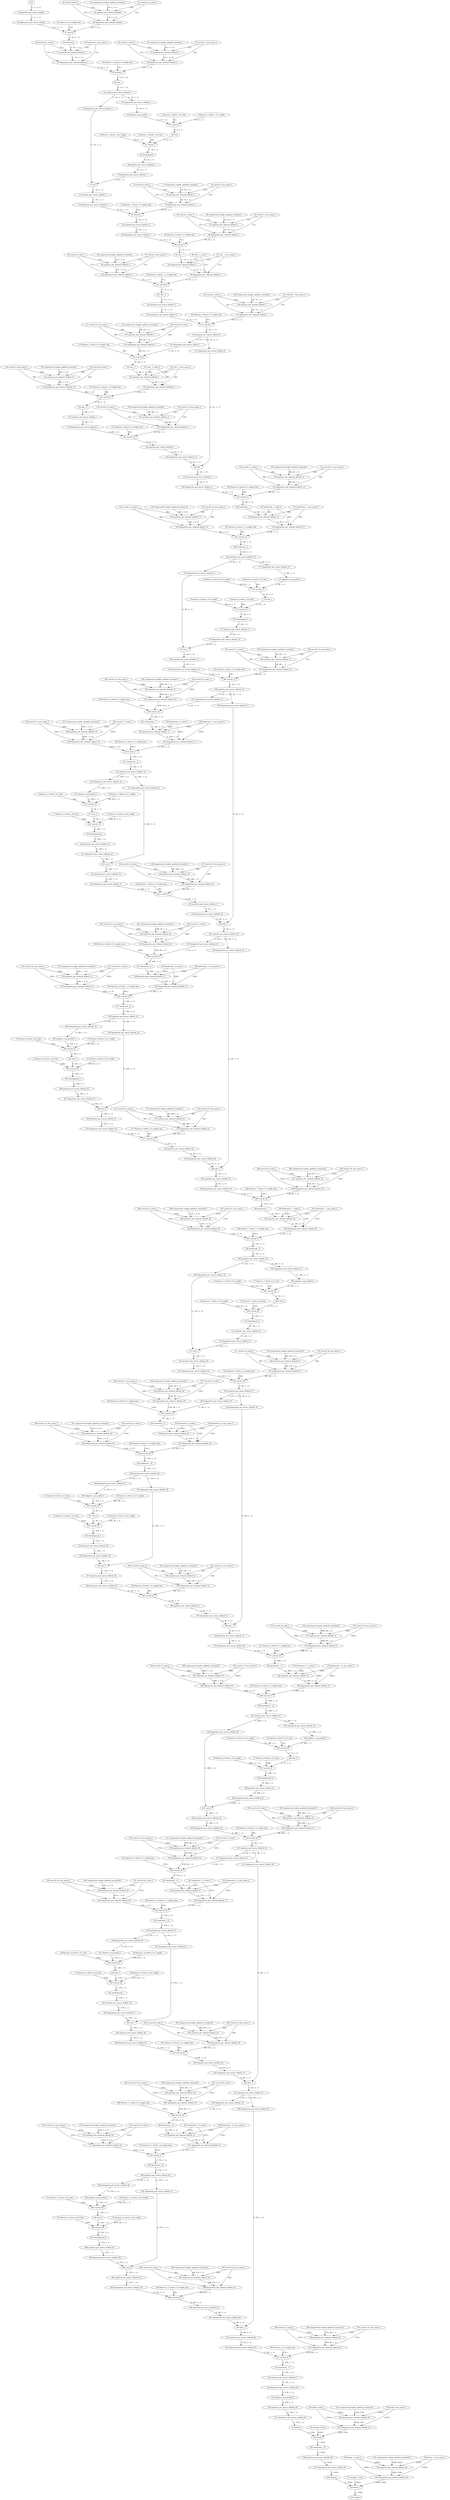 strict digraph  {
"0 features_1_block_1_fc1_weight" [id=0, type=get_attr];
"1 features_1_block_1_fc1_bias" [id=1, type=get_attr];
"2 features_1_block_1_fc2_weight" [id=2, type=get_attr];
"3 features_1_block_1_fc2_bias" [id=3, type=get_attr];
"4 features_4_block_2_fc1_weight" [id=4, type=get_attr];
"5 features_4_block_2_fc1_bias" [id=5, type=get_attr];
"6 features_4_block_2_fc2_weight" [id=6, type=get_attr];
"7 features_4_block_2_fc2_bias" [id=7, type=get_attr];
"8 features_5_block_2_fc1_weight" [id=8, type=get_attr];
"9 features_5_block_2_fc1_bias" [id=9, type=get_attr];
"10 features_5_block_2_fc2_weight" [id=10, type=get_attr];
"11 features_5_block_2_fc2_bias" [id=11, type=get_attr];
"12 features_6_block_2_fc1_weight" [id=12, type=get_attr];
"13 features_6_block_2_fc1_bias" [id=13, type=get_attr];
"14 features_6_block_2_fc2_weight" [id=14, type=get_attr];
"15 features_6_block_2_fc2_bias" [id=15, type=get_attr];
"16 features_7_block_2_fc1_weight" [id=16, type=get_attr];
"17 features_7_block_2_fc1_bias" [id=17, type=get_attr];
"18 features_7_block_2_fc2_weight" [id=18, type=get_attr];
"19 features_7_block_2_fc2_bias" [id=19, type=get_attr];
"20 features_8_block_2_fc1_weight" [id=20, type=get_attr];
"21 features_8_block_2_fc1_bias" [id=21, type=get_attr];
"22 features_8_block_2_fc2_weight" [id=22, type=get_attr];
"23 features_8_block_2_fc2_bias" [id=23, type=get_attr];
"24 features_9_block_2_fc1_weight" [id=24, type=get_attr];
"25 features_9_block_2_fc1_bias" [id=25, type=get_attr];
"26 features_9_block_2_fc2_weight" [id=26, type=get_attr];
"27 features_9_block_2_fc2_bias" [id=27, type=get_attr];
"28 features_10_block_2_fc1_weight" [id=28, type=get_attr];
"29 features_10_block_2_fc1_bias" [id=29, type=get_attr];
"30 features_10_block_2_fc2_weight" [id=30, type=get_attr];
"31 features_10_block_2_fc2_bias" [id=31, type=get_attr];
"32 features_11_block_2_fc1_weight" [id=32, type=get_attr];
"33 features_11_block_2_fc1_bias" [id=33, type=get_attr];
"34 features_11_block_2_fc2_weight" [id=34, type=get_attr];
"35 features_11_block_2_fc2_bias" [id=35, type=get_attr];
"36 classifier_0_bias" [id=36, type=get_attr];
"37 classifier_3_bias" [id=37, type=get_attr];
"38 x" [id=38, type=input];
"39 quantize_per_tensor_default" [id=39, type=quantize_per_tensor];
"40 dequantize_per_tensor_default" [id=40, type=dequantize_per_tensor];
"41 features_0_0_weight_bias" [id=41, type=get_attr];
"42 conv2d_scale_0" [id=42, type=get_attr];
"43 conv2d_zero_point_0" [id=43, type=get_attr];
"44 compressed_weight_updated_constant0" [id=44, type=get_attr];
"45 quantize_per_channel_default" [id=45, type=quantize_per_channel];
"46 dequantize_per_channel_default" [id=46, type=dequantize_per_channel];
"47 conv2d" [id=47, type=conv2d];
"48 hardswish__scale_0" [id=48, type=get_attr];
"49 hardswish__zero_point_0" [id=49, type=get_attr];
"50 hardswish_" [id=50, type=hardswish_];
"51 quantize_per_channel_default_1" [id=51, type=quantize_per_channel];
"52 dequantize_per_channel_default_1" [id=52, type=dequantize_per_channel];
"53 features_1_block_0_0_weight_bias" [id=53, type=get_attr];
"54 conv2d_1_scale_0" [id=54, type=get_attr];
"55 conv2d_1_zero_point_0" [id=55, type=get_attr];
"56 compressed_weight_updated_constant1" [id=56, type=get_attr];
"57 quantize_per_channel_default_2" [id=57, type=quantize_per_channel];
"58 dequantize_per_channel_default_2" [id=58, type=dequantize_per_channel];
"59 conv2d_1" [id=59, type=conv2d];
"60 relu_" [id=60, type=relu_];
"61 quantize_per_tensor_default_1" [id=61, type=quantize_per_tensor];
"62 dequantize_per_tensor_default_2" [id=62, type=dequantize_per_tensor];
"63 dequantize_per_tensor_default_1" [id=63, type=dequantize_per_tensor];
"64 adaptive_avg_pool2d" [id=64, type=adaptive_avg_pool2d];
"65 conv2d_2" [id=65, type=conv2d];
"66 relu" [id=66, type=relu];
"67 conv2d_3" [id=67, type=conv2d];
"68 hardsigmoid" [id=68, type=hardsigmoid];
"69 quantize_per_tensor_default_2" [id=69, type=quantize_per_tensor];
"70 dequantize_per_tensor_default_3" [id=70, type=dequantize_per_tensor];
"71 mul" [id=71, type=mul];
"72 quantize_per_tensor_default_3" [id=72, type=quantize_per_tensor];
"73 dequantize_per_tensor_default_4" [id=73, type=dequantize_per_tensor];
"74 features_1_block_2_0_weight_bias" [id=74, type=get_attr];
"75 conv2d_4_scale_0" [id=75, type=get_attr];
"76 conv2d_4_zero_point_0" [id=76, type=get_attr];
"77 compressed_weight_updated_constant2" [id=77, type=get_attr];
"78 quantize_per_channel_default_3" [id=78, type=quantize_per_channel];
"79 dequantize_per_channel_default_3" [id=79, type=dequantize_per_channel];
"80 conv2d_4" [id=80, type=conv2d];
"81 quantize_per_tensor_default_4" [id=81, type=quantize_per_tensor];
"82 dequantize_per_tensor_default_5" [id=82, type=dequantize_per_tensor];
"83 features_2_block_0_0_weight_bias" [id=83, type=get_attr];
"84 conv2d_5_scale_0" [id=84, type=get_attr];
"85 conv2d_5_zero_point_0" [id=85, type=get_attr];
"86 compressed_weight_updated_constant3" [id=86, type=get_attr];
"87 quantize_per_channel_default_4" [id=87, type=quantize_per_channel];
"88 dequantize_per_channel_default_4" [id=88, type=dequantize_per_channel];
"89 conv2d_5" [id=89, type=conv2d];
"90 relu__1_scale_0" [id=90, type=get_attr];
"91 relu__1_zero_point_0" [id=91, type=get_attr];
"92 relu__1" [id=92, type=relu_];
"93 quantize_per_channel_default_5" [id=93, type=quantize_per_channel];
"94 dequantize_per_channel_default_5" [id=94, type=dequantize_per_channel];
"95 features_2_block_1_0_weight_bias" [id=95, type=get_attr];
"96 conv2d_6_scale_0" [id=96, type=get_attr];
"97 conv2d_6_zero_point_0" [id=97, type=get_attr];
"98 compressed_weight_updated_constant4" [id=98, type=get_attr];
"99 quantize_per_channel_default_6" [id=99, type=quantize_per_channel];
"100 dequantize_per_channel_default_6" [id=100, type=dequantize_per_channel];
"101 conv2d_6" [id=101, type=conv2d];
"102 relu__2" [id=102, type=relu_];
"103 quantize_per_tensor_default_5" [id=103, type=quantize_per_tensor];
"104 dequantize_per_tensor_default_6" [id=104, type=dequantize_per_tensor];
"105 features_2_block_2_0_weight_bias" [id=105, type=get_attr];
"106 conv2d_7_scale_0" [id=106, type=get_attr];
"107 conv2d_7_zero_point_0" [id=107, type=get_attr];
"108 compressed_weight_updated_constant5" [id=108, type=get_attr];
"109 quantize_per_channel_default_7" [id=109, type=quantize_per_channel];
"110 dequantize_per_channel_default_7" [id=110, type=dequantize_per_channel];
"111 conv2d_7" [id=111, type=conv2d];
"112 quantize_per_tensor_default_6" [id=112, type=quantize_per_tensor];
"113 dequantize_per_tensor_default_8" [id=113, type=dequantize_per_tensor];
"114 dequantize_per_tensor_default_7" [id=114, type=dequantize_per_tensor];
"115 features_3_block_0_0_weight_bias" [id=115, type=get_attr];
"116 conv2d_8_scale_0" [id=116, type=get_attr];
"117 conv2d_8_zero_point_0" [id=117, type=get_attr];
"118 compressed_weight_updated_constant6" [id=118, type=get_attr];
"119 quantize_per_channel_default_8" [id=119, type=quantize_per_channel];
"120 dequantize_per_channel_default_8" [id=120, type=dequantize_per_channel];
"121 conv2d_8" [id=121, type=conv2d];
"122 relu__3_scale_0" [id=122, type=get_attr];
"123 relu__3_zero_point_0" [id=123, type=get_attr];
"124 relu__3" [id=124, type=relu_];
"125 quantize_per_channel_default_9" [id=125, type=quantize_per_channel];
"126 dequantize_per_channel_default_9" [id=126, type=dequantize_per_channel];
"127 features_3_block_1_0_weight_bias" [id=127, type=get_attr];
"128 conv2d_9_scale_0" [id=128, type=get_attr];
"129 conv2d_9_zero_point_0" [id=129, type=get_attr];
"130 compressed_weight_updated_constant7" [id=130, type=get_attr];
"131 quantize_per_channel_default_10" [id=131, type=quantize_per_channel];
"132 dequantize_per_channel_default_10" [id=132, type=dequantize_per_channel];
"133 conv2d_9" [id=133, type=conv2d];
"134 relu__4" [id=134, type=relu_];
"135 quantize_per_tensor_default_7" [id=135, type=quantize_per_tensor];
"136 dequantize_per_tensor_default_9" [id=136, type=dequantize_per_tensor];
"137 features_3_block_2_0_weight_bias" [id=137, type=get_attr];
"138 conv2d_10_scale_0" [id=138, type=get_attr];
"139 conv2d_10_zero_point_0" [id=139, type=get_attr];
"140 compressed_weight_updated_constant8" [id=140, type=get_attr];
"141 quantize_per_channel_default_11" [id=141, type=quantize_per_channel];
"142 dequantize_per_channel_default_11" [id=142, type=dequantize_per_channel];
"143 conv2d_10" [id=143, type=conv2d];
"144 quantize_per_tensor_default_8" [id=144, type=quantize_per_tensor];
"145 dequantize_per_tensor_default_10" [id=145, type=dequantize_per_tensor];
"146 add_" [id=146, type=add_];
"147 quantize_per_tensor_default_9" [id=147, type=quantize_per_tensor];
"148 dequantize_per_tensor_default_11" [id=148, type=dequantize_per_tensor];
"149 features_4_block_0_0_weight_bias" [id=149, type=get_attr];
"150 conv2d_11_scale_0" [id=150, type=get_attr];
"151 conv2d_11_zero_point_0" [id=151, type=get_attr];
"152 compressed_weight_updated_constant9" [id=152, type=get_attr];
"153 quantize_per_channel_default_12" [id=153, type=quantize_per_channel];
"154 dequantize_per_channel_default_12" [id=154, type=dequantize_per_channel];
"155 conv2d_11" [id=155, type=conv2d];
"156 hardswish__1_scale_0" [id=156, type=get_attr];
"157 hardswish__1_zero_point_0" [id=157, type=get_attr];
"158 hardswish__1" [id=158, type=hardswish_];
"159 quantize_per_channel_default_13" [id=159, type=quantize_per_channel];
"160 dequantize_per_channel_default_13" [id=160, type=dequantize_per_channel];
"161 features_4_block_1_0_weight_bias" [id=161, type=get_attr];
"162 conv2d_12_scale_0" [id=162, type=get_attr];
"163 conv2d_12_zero_point_0" [id=163, type=get_attr];
"164 compressed_weight_updated_constant10" [id=164, type=get_attr];
"165 quantize_per_channel_default_14" [id=165, type=quantize_per_channel];
"166 dequantize_per_channel_default_14" [id=166, type=dequantize_per_channel];
"167 conv2d_12" [id=167, type=conv2d];
"168 hardswish__2" [id=168, type=hardswish_];
"169 quantize_per_tensor_default_10" [id=169, type=quantize_per_tensor];
"170 dequantize_per_tensor_default_13" [id=170, type=dequantize_per_tensor];
"171 dequantize_per_tensor_default_12" [id=171, type=dequantize_per_tensor];
"172 adaptive_avg_pool2d_1" [id=172, type=adaptive_avg_pool2d];
"173 conv2d_13" [id=173, type=conv2d];
"174 relu_1" [id=174, type=relu];
"175 conv2d_14" [id=175, type=conv2d];
"176 hardsigmoid_1" [id=176, type=hardsigmoid];
"177 quantize_per_tensor_default_11" [id=177, type=quantize_per_tensor];
"178 dequantize_per_tensor_default_14" [id=178, type=dequantize_per_tensor];
"179 mul_1" [id=179, type=mul];
"180 quantize_per_tensor_default_12" [id=180, type=quantize_per_tensor];
"181 dequantize_per_tensor_default_15" [id=181, type=dequantize_per_tensor];
"182 features_4_block_3_0_weight_bias" [id=182, type=get_attr];
"183 conv2d_15_scale_0" [id=183, type=get_attr];
"184 conv2d_15_zero_point_0" [id=184, type=get_attr];
"185 compressed_weight_updated_constant11" [id=185, type=get_attr];
"186 quantize_per_channel_default_15" [id=186, type=quantize_per_channel];
"187 dequantize_per_channel_default_15" [id=187, type=dequantize_per_channel];
"188 conv2d_15" [id=188, type=conv2d];
"189 quantize_per_tensor_default_13" [id=189, type=quantize_per_tensor];
"190 dequantize_per_tensor_default_17" [id=190, type=dequantize_per_tensor];
"191 dequantize_per_tensor_default_16" [id=191, type=dequantize_per_tensor];
"192 features_5_block_0_0_weight_bias" [id=192, type=get_attr];
"193 conv2d_16_scale_0" [id=193, type=get_attr];
"194 conv2d_16_zero_point_0" [id=194, type=get_attr];
"195 compressed_weight_updated_constant12" [id=195, type=get_attr];
"196 quantize_per_channel_default_16" [id=196, type=quantize_per_channel];
"197 dequantize_per_channel_default_16" [id=197, type=dequantize_per_channel];
"198 conv2d_16" [id=198, type=conv2d];
"199 hardswish__3_scale_0" [id=199, type=get_attr];
"200 hardswish__3_zero_point_0" [id=200, type=get_attr];
"201 hardswish__3" [id=201, type=hardswish_];
"202 quantize_per_channel_default_17" [id=202, type=quantize_per_channel];
"203 dequantize_per_channel_default_17" [id=203, type=dequantize_per_channel];
"204 features_5_block_1_0_weight_bias" [id=204, type=get_attr];
"205 conv2d_17_scale_0" [id=205, type=get_attr];
"206 conv2d_17_zero_point_0" [id=206, type=get_attr];
"207 compressed_weight_updated_constant13" [id=207, type=get_attr];
"208 quantize_per_channel_default_18" [id=208, type=quantize_per_channel];
"209 dequantize_per_channel_default_18" [id=209, type=dequantize_per_channel];
"210 conv2d_17" [id=210, type=conv2d];
"211 hardswish__4" [id=211, type=hardswish_];
"212 quantize_per_tensor_default_14" [id=212, type=quantize_per_tensor];
"213 dequantize_per_tensor_default_19" [id=213, type=dequantize_per_tensor];
"214 dequantize_per_tensor_default_18" [id=214, type=dequantize_per_tensor];
"215 adaptive_avg_pool2d_2" [id=215, type=adaptive_avg_pool2d];
"216 conv2d_18" [id=216, type=conv2d];
"217 relu_2" [id=217, type=relu];
"218 conv2d_19" [id=218, type=conv2d];
"219 hardsigmoid_2" [id=219, type=hardsigmoid];
"220 quantize_per_tensor_default_15" [id=220, type=quantize_per_tensor];
"221 dequantize_per_tensor_default_20" [id=221, type=dequantize_per_tensor];
"222 mul_2" [id=222, type=mul];
"223 quantize_per_tensor_default_16" [id=223, type=quantize_per_tensor];
"224 dequantize_per_tensor_default_21" [id=224, type=dequantize_per_tensor];
"225 features_5_block_3_0_weight_bias" [id=225, type=get_attr];
"226 conv2d_20_scale_0" [id=226, type=get_attr];
"227 conv2d_20_zero_point_0" [id=227, type=get_attr];
"228 compressed_weight_updated_constant14" [id=228, type=get_attr];
"229 quantize_per_channel_default_19" [id=229, type=quantize_per_channel];
"230 dequantize_per_channel_default_19" [id=230, type=dequantize_per_channel];
"231 conv2d_20" [id=231, type=conv2d];
"232 quantize_per_tensor_default_17" [id=232, type=quantize_per_tensor];
"233 dequantize_per_tensor_default_22" [id=233, type=dequantize_per_tensor];
"234 add__1" [id=234, type=add_];
"235 quantize_per_tensor_default_18" [id=235, type=quantize_per_tensor];
"236 dequantize_per_tensor_default_24" [id=236, type=dequantize_per_tensor];
"237 dequantize_per_tensor_default_23" [id=237, type=dequantize_per_tensor];
"238 features_6_block_0_0_weight_bias" [id=238, type=get_attr];
"239 conv2d_21_scale_0" [id=239, type=get_attr];
"240 conv2d_21_zero_point_0" [id=240, type=get_attr];
"241 compressed_weight_updated_constant15" [id=241, type=get_attr];
"242 quantize_per_channel_default_20" [id=242, type=quantize_per_channel];
"243 dequantize_per_channel_default_20" [id=243, type=dequantize_per_channel];
"244 conv2d_21" [id=244, type=conv2d];
"245 hardswish__5_scale_0" [id=245, type=get_attr];
"246 hardswish__5_zero_point_0" [id=246, type=get_attr];
"247 hardswish__5" [id=247, type=hardswish_];
"248 quantize_per_channel_default_21" [id=248, type=quantize_per_channel];
"249 dequantize_per_channel_default_21" [id=249, type=dequantize_per_channel];
"250 features_6_block_1_0_weight_bias" [id=250, type=get_attr];
"251 conv2d_22_scale_0" [id=251, type=get_attr];
"252 conv2d_22_zero_point_0" [id=252, type=get_attr];
"253 compressed_weight_updated_constant16" [id=253, type=get_attr];
"254 quantize_per_channel_default_22" [id=254, type=quantize_per_channel];
"255 dequantize_per_channel_default_22" [id=255, type=dequantize_per_channel];
"256 conv2d_22" [id=256, type=conv2d];
"257 hardswish__6" [id=257, type=hardswish_];
"258 quantize_per_tensor_default_19" [id=258, type=quantize_per_tensor];
"259 dequantize_per_tensor_default_26" [id=259, type=dequantize_per_tensor];
"260 dequantize_per_tensor_default_25" [id=260, type=dequantize_per_tensor];
"261 adaptive_avg_pool2d_3" [id=261, type=adaptive_avg_pool2d];
"262 conv2d_23" [id=262, type=conv2d];
"263 relu_3" [id=263, type=relu];
"264 conv2d_24" [id=264, type=conv2d];
"265 hardsigmoid_3" [id=265, type=hardsigmoid];
"266 quantize_per_tensor_default_20" [id=266, type=quantize_per_tensor];
"267 dequantize_per_tensor_default_27" [id=267, type=dequantize_per_tensor];
"268 mul_3" [id=268, type=mul];
"269 quantize_per_tensor_default_21" [id=269, type=quantize_per_tensor];
"270 dequantize_per_tensor_default_28" [id=270, type=dequantize_per_tensor];
"271 features_6_block_3_0_weight_bias" [id=271, type=get_attr];
"272 conv2d_25_scale_0" [id=272, type=get_attr];
"273 conv2d_25_zero_point_0" [id=273, type=get_attr];
"274 compressed_weight_updated_constant17" [id=274, type=get_attr];
"275 quantize_per_channel_default_23" [id=275, type=quantize_per_channel];
"276 dequantize_per_channel_default_23" [id=276, type=dequantize_per_channel];
"277 conv2d_25" [id=277, type=conv2d];
"278 quantize_per_tensor_default_22" [id=278, type=quantize_per_tensor];
"279 dequantize_per_tensor_default_29" [id=279, type=dequantize_per_tensor];
"280 add__2" [id=280, type=add_];
"281 quantize_per_tensor_default_23" [id=281, type=quantize_per_tensor];
"282 dequantize_per_tensor_default_30" [id=282, type=dequantize_per_tensor];
"283 features_7_block_0_0_weight_bias" [id=283, type=get_attr];
"284 conv2d_26_scale_0" [id=284, type=get_attr];
"285 conv2d_26_zero_point_0" [id=285, type=get_attr];
"286 compressed_weight_updated_constant18" [id=286, type=get_attr];
"287 quantize_per_channel_default_24" [id=287, type=quantize_per_channel];
"288 dequantize_per_channel_default_24" [id=288, type=dequantize_per_channel];
"289 conv2d_26" [id=289, type=conv2d];
"290 hardswish__7_scale_0" [id=290, type=get_attr];
"291 hardswish__7_zero_point_0" [id=291, type=get_attr];
"292 hardswish__7" [id=292, type=hardswish_];
"293 quantize_per_channel_default_25" [id=293, type=quantize_per_channel];
"294 dequantize_per_channel_default_25" [id=294, type=dequantize_per_channel];
"295 features_7_block_1_0_weight_bias" [id=295, type=get_attr];
"296 conv2d_27_scale_0" [id=296, type=get_attr];
"297 conv2d_27_zero_point_0" [id=297, type=get_attr];
"298 compressed_weight_updated_constant19" [id=298, type=get_attr];
"299 quantize_per_channel_default_26" [id=299, type=quantize_per_channel];
"300 dequantize_per_channel_default_26" [id=300, type=dequantize_per_channel];
"301 conv2d_27" [id=301, type=conv2d];
"302 hardswish__8" [id=302, type=hardswish_];
"303 quantize_per_tensor_default_24" [id=303, type=quantize_per_tensor];
"304 dequantize_per_tensor_default_32" [id=304, type=dequantize_per_tensor];
"305 dequantize_per_tensor_default_31" [id=305, type=dequantize_per_tensor];
"306 adaptive_avg_pool2d_4" [id=306, type=adaptive_avg_pool2d];
"307 conv2d_28" [id=307, type=conv2d];
"308 relu_4" [id=308, type=relu];
"309 conv2d_29" [id=309, type=conv2d];
"310 hardsigmoid_4" [id=310, type=hardsigmoid];
"311 quantize_per_tensor_default_25" [id=311, type=quantize_per_tensor];
"312 dequantize_per_tensor_default_33" [id=312, type=dequantize_per_tensor];
"313 mul_4" [id=313, type=mul];
"314 quantize_per_tensor_default_26" [id=314, type=quantize_per_tensor];
"315 dequantize_per_tensor_default_34" [id=315, type=dequantize_per_tensor];
"316 features_7_block_3_0_weight_bias" [id=316, type=get_attr];
"317 conv2d_30_scale_0" [id=317, type=get_attr];
"318 conv2d_30_zero_point_0" [id=318, type=get_attr];
"319 compressed_weight_updated_constant20" [id=319, type=get_attr];
"320 quantize_per_channel_default_27" [id=320, type=quantize_per_channel];
"321 dequantize_per_channel_default_27" [id=321, type=dequantize_per_channel];
"322 conv2d_30" [id=322, type=conv2d];
"323 quantize_per_tensor_default_27" [id=323, type=quantize_per_tensor];
"324 dequantize_per_tensor_default_36" [id=324, type=dequantize_per_tensor];
"325 dequantize_per_tensor_default_35" [id=325, type=dequantize_per_tensor];
"326 features_8_block_0_0_weight_bias" [id=326, type=get_attr];
"327 conv2d_31_scale_0" [id=327, type=get_attr];
"328 conv2d_31_zero_point_0" [id=328, type=get_attr];
"329 compressed_weight_updated_constant21" [id=329, type=get_attr];
"330 quantize_per_channel_default_28" [id=330, type=quantize_per_channel];
"331 dequantize_per_channel_default_28" [id=331, type=dequantize_per_channel];
"332 conv2d_31" [id=332, type=conv2d];
"333 hardswish__9_scale_0" [id=333, type=get_attr];
"334 hardswish__9_zero_point_0" [id=334, type=get_attr];
"335 hardswish__9" [id=335, type=hardswish_];
"336 quantize_per_channel_default_29" [id=336, type=quantize_per_channel];
"337 dequantize_per_channel_default_29" [id=337, type=dequantize_per_channel];
"338 features_8_block_1_0_weight_bias" [id=338, type=get_attr];
"339 conv2d_32_scale_0" [id=339, type=get_attr];
"340 conv2d_32_zero_point_0" [id=340, type=get_attr];
"341 compressed_weight_updated_constant22" [id=341, type=get_attr];
"342 quantize_per_channel_default_30" [id=342, type=quantize_per_channel];
"343 dequantize_per_channel_default_30" [id=343, type=dequantize_per_channel];
"344 conv2d_32" [id=344, type=conv2d];
"345 hardswish__10" [id=345, type=hardswish_];
"346 quantize_per_tensor_default_28" [id=346, type=quantize_per_tensor];
"347 dequantize_per_tensor_default_38" [id=347, type=dequantize_per_tensor];
"348 dequantize_per_tensor_default_37" [id=348, type=dequantize_per_tensor];
"349 adaptive_avg_pool2d_5" [id=349, type=adaptive_avg_pool2d];
"350 conv2d_33" [id=350, type=conv2d];
"351 relu_5" [id=351, type=relu];
"352 conv2d_34" [id=352, type=conv2d];
"353 hardsigmoid_5" [id=353, type=hardsigmoid];
"354 quantize_per_tensor_default_29" [id=354, type=quantize_per_tensor];
"355 dequantize_per_tensor_default_39" [id=355, type=dequantize_per_tensor];
"356 mul_5" [id=356, type=mul];
"357 quantize_per_tensor_default_30" [id=357, type=quantize_per_tensor];
"358 dequantize_per_tensor_default_40" [id=358, type=dequantize_per_tensor];
"359 features_8_block_3_0_weight_bias" [id=359, type=get_attr];
"360 conv2d_35_scale_0" [id=360, type=get_attr];
"361 conv2d_35_zero_point_0" [id=361, type=get_attr];
"362 compressed_weight_updated_constant23" [id=362, type=get_attr];
"363 quantize_per_channel_default_31" [id=363, type=quantize_per_channel];
"364 dequantize_per_channel_default_31" [id=364, type=dequantize_per_channel];
"365 conv2d_35" [id=365, type=conv2d];
"366 quantize_per_tensor_default_31" [id=366, type=quantize_per_tensor];
"367 dequantize_per_tensor_default_41" [id=367, type=dequantize_per_tensor];
"368 add__3" [id=368, type=add_];
"369 quantize_per_tensor_default_32" [id=369, type=quantize_per_tensor];
"370 dequantize_per_tensor_default_42" [id=370, type=dequantize_per_tensor];
"371 features_9_block_0_0_weight_bias" [id=371, type=get_attr];
"372 conv2d_36_scale_0" [id=372, type=get_attr];
"373 conv2d_36_zero_point_0" [id=373, type=get_attr];
"374 compressed_weight_updated_constant24" [id=374, type=get_attr];
"375 quantize_per_channel_default_32" [id=375, type=quantize_per_channel];
"376 dequantize_per_channel_default_32" [id=376, type=dequantize_per_channel];
"377 conv2d_36" [id=377, type=conv2d];
"378 hardswish__11_scale_0" [id=378, type=get_attr];
"379 hardswish__11_zero_point_0" [id=379, type=get_attr];
"380 hardswish__11" [id=380, type=hardswish_];
"381 quantize_per_channel_default_33" [id=381, type=quantize_per_channel];
"382 dequantize_per_channel_default_33" [id=382, type=dequantize_per_channel];
"383 features_9_block_1_0_weight_bias" [id=383, type=get_attr];
"384 conv2d_37_scale_0" [id=384, type=get_attr];
"385 conv2d_37_zero_point_0" [id=385, type=get_attr];
"386 compressed_weight_updated_constant25" [id=386, type=get_attr];
"387 quantize_per_channel_default_34" [id=387, type=quantize_per_channel];
"388 dequantize_per_channel_default_34" [id=388, type=dequantize_per_channel];
"389 conv2d_37" [id=389, type=conv2d];
"390 hardswish__12" [id=390, type=hardswish_];
"391 quantize_per_tensor_default_33" [id=391, type=quantize_per_tensor];
"392 dequantize_per_tensor_default_44" [id=392, type=dequantize_per_tensor];
"393 dequantize_per_tensor_default_43" [id=393, type=dequantize_per_tensor];
"394 adaptive_avg_pool2d_6" [id=394, type=adaptive_avg_pool2d];
"395 conv2d_38" [id=395, type=conv2d];
"396 relu_6" [id=396, type=relu];
"397 conv2d_39" [id=397, type=conv2d];
"398 hardsigmoid_6" [id=398, type=hardsigmoid];
"399 quantize_per_tensor_default_34" [id=399, type=quantize_per_tensor];
"400 dequantize_per_tensor_default_45" [id=400, type=dequantize_per_tensor];
"401 mul_6" [id=401, type=mul];
"402 quantize_per_tensor_default_35" [id=402, type=quantize_per_tensor];
"403 dequantize_per_tensor_default_46" [id=403, type=dequantize_per_tensor];
"404 features_9_block_3_0_weight_bias" [id=404, type=get_attr];
"405 conv2d_40_scale_0" [id=405, type=get_attr];
"406 conv2d_40_zero_point_0" [id=406, type=get_attr];
"407 compressed_weight_updated_constant26" [id=407, type=get_attr];
"408 quantize_per_channel_default_35" [id=408, type=quantize_per_channel];
"409 dequantize_per_channel_default_35" [id=409, type=dequantize_per_channel];
"410 conv2d_40" [id=410, type=conv2d];
"411 quantize_per_tensor_default_36" [id=411, type=quantize_per_tensor];
"412 dequantize_per_tensor_default_48" [id=412, type=dequantize_per_tensor];
"413 dequantize_per_tensor_default_47" [id=413, type=dequantize_per_tensor];
"414 features_10_block_0_0_weight_bias" [id=414, type=get_attr];
"415 conv2d_41_scale_0" [id=415, type=get_attr];
"416 conv2d_41_zero_point_0" [id=416, type=get_attr];
"417 compressed_weight_updated_constant27" [id=417, type=get_attr];
"418 quantize_per_channel_default_36" [id=418, type=quantize_per_channel];
"419 dequantize_per_channel_default_36" [id=419, type=dequantize_per_channel];
"420 conv2d_41" [id=420, type=conv2d];
"421 hardswish__13_scale_0" [id=421, type=get_attr];
"422 hardswish__13_zero_point_0" [id=422, type=get_attr];
"423 hardswish__13" [id=423, type=hardswish_];
"424 quantize_per_channel_default_37" [id=424, type=quantize_per_channel];
"425 dequantize_per_channel_default_37" [id=425, type=dequantize_per_channel];
"426 features_10_block_1_0_weight_bias" [id=426, type=get_attr];
"427 conv2d_42_scale_0" [id=427, type=get_attr];
"428 conv2d_42_zero_point_0" [id=428, type=get_attr];
"429 compressed_weight_updated_constant28" [id=429, type=get_attr];
"430 quantize_per_channel_default_38" [id=430, type=quantize_per_channel];
"431 dequantize_per_channel_default_38" [id=431, type=dequantize_per_channel];
"432 conv2d_42" [id=432, type=conv2d];
"433 hardswish__14" [id=433, type=hardswish_];
"434 quantize_per_tensor_default_37" [id=434, type=quantize_per_tensor];
"435 dequantize_per_tensor_default_50" [id=435, type=dequantize_per_tensor];
"436 dequantize_per_tensor_default_49" [id=436, type=dequantize_per_tensor];
"437 adaptive_avg_pool2d_7" [id=437, type=adaptive_avg_pool2d];
"438 conv2d_43" [id=438, type=conv2d];
"439 relu_7" [id=439, type=relu];
"440 conv2d_44" [id=440, type=conv2d];
"441 hardsigmoid_7" [id=441, type=hardsigmoid];
"442 quantize_per_tensor_default_38" [id=442, type=quantize_per_tensor];
"443 dequantize_per_tensor_default_51" [id=443, type=dequantize_per_tensor];
"444 mul_7" [id=444, type=mul];
"445 quantize_per_tensor_default_39" [id=445, type=quantize_per_tensor];
"446 dequantize_per_tensor_default_52" [id=446, type=dequantize_per_tensor];
"447 features_10_block_3_0_weight_bias" [id=447, type=get_attr];
"448 conv2d_45_scale_0" [id=448, type=get_attr];
"449 conv2d_45_zero_point_0" [id=449, type=get_attr];
"450 compressed_weight_updated_constant29" [id=450, type=get_attr];
"451 quantize_per_channel_default_39" [id=451, type=quantize_per_channel];
"452 dequantize_per_channel_default_39" [id=452, type=dequantize_per_channel];
"453 conv2d_45" [id=453, type=conv2d];
"454 quantize_per_tensor_default_40" [id=454, type=quantize_per_tensor];
"455 dequantize_per_tensor_default_53" [id=455, type=dequantize_per_tensor];
"456 add__4" [id=456, type=add_];
"457 quantize_per_tensor_default_41" [id=457, type=quantize_per_tensor];
"458 dequantize_per_tensor_default_55" [id=458, type=dequantize_per_tensor];
"459 dequantize_per_tensor_default_54" [id=459, type=dequantize_per_tensor];
"460 features_11_block_0_0_weight_bias" [id=460, type=get_attr];
"461 conv2d_46_scale_0" [id=461, type=get_attr];
"462 conv2d_46_zero_point_0" [id=462, type=get_attr];
"463 compressed_weight_updated_constant30" [id=463, type=get_attr];
"464 quantize_per_channel_default_40" [id=464, type=quantize_per_channel];
"465 dequantize_per_channel_default_40" [id=465, type=dequantize_per_channel];
"466 conv2d_46" [id=466, type=conv2d];
"467 hardswish__15_scale_0" [id=467, type=get_attr];
"468 hardswish__15_zero_point_0" [id=468, type=get_attr];
"469 hardswish__15" [id=469, type=hardswish_];
"470 quantize_per_channel_default_41" [id=470, type=quantize_per_channel];
"471 dequantize_per_channel_default_41" [id=471, type=dequantize_per_channel];
"472 features_11_block_1_0_weight_bias" [id=472, type=get_attr];
"473 conv2d_47_scale_0" [id=473, type=get_attr];
"474 conv2d_47_zero_point_0" [id=474, type=get_attr];
"475 compressed_weight_updated_constant31" [id=475, type=get_attr];
"476 quantize_per_channel_default_42" [id=476, type=quantize_per_channel];
"477 dequantize_per_channel_default_42" [id=477, type=dequantize_per_channel];
"478 conv2d_47" [id=478, type=conv2d];
"479 hardswish__16" [id=479, type=hardswish_];
"480 quantize_per_tensor_default_42" [id=480, type=quantize_per_tensor];
"481 dequantize_per_tensor_default_57" [id=481, type=dequantize_per_tensor];
"482 dequantize_per_tensor_default_56" [id=482, type=dequantize_per_tensor];
"483 adaptive_avg_pool2d_8" [id=483, type=adaptive_avg_pool2d];
"484 conv2d_48" [id=484, type=conv2d];
"485 relu_8" [id=485, type=relu];
"486 conv2d_49" [id=486, type=conv2d];
"487 hardsigmoid_8" [id=487, type=hardsigmoid];
"488 quantize_per_tensor_default_43" [id=488, type=quantize_per_tensor];
"489 dequantize_per_tensor_default_58" [id=489, type=dequantize_per_tensor];
"490 mul_8" [id=490, type=mul];
"491 quantize_per_tensor_default_44" [id=491, type=quantize_per_tensor];
"492 dequantize_per_tensor_default_59" [id=492, type=dequantize_per_tensor];
"493 features_11_block_3_0_weight_bias" [id=493, type=get_attr];
"494 conv2d_50_scale_0" [id=494, type=get_attr];
"495 conv2d_50_zero_point_0" [id=495, type=get_attr];
"496 compressed_weight_updated_constant32" [id=496, type=get_attr];
"497 quantize_per_channel_default_43" [id=497, type=quantize_per_channel];
"498 dequantize_per_channel_default_43" [id=498, type=dequantize_per_channel];
"499 conv2d_50" [id=499, type=conv2d];
"500 quantize_per_tensor_default_45" [id=500, type=quantize_per_tensor];
"501 dequantize_per_tensor_default_60" [id=501, type=dequantize_per_tensor];
"502 add__5" [id=502, type=add_];
"503 quantize_per_tensor_default_46" [id=503, type=quantize_per_tensor];
"504 dequantize_per_tensor_default_61" [id=504, type=dequantize_per_tensor];
"505 features_12_0_weight_bias" [id=505, type=get_attr];
"506 conv2d_51_scale_0" [id=506, type=get_attr];
"507 conv2d_51_zero_point_0" [id=507, type=get_attr];
"508 compressed_weight_updated_constant33" [id=508, type=get_attr];
"509 quantize_per_channel_default_44" [id=509, type=quantize_per_channel];
"510 dequantize_per_channel_default_44" [id=510, type=dequantize_per_channel];
"511 conv2d_51" [id=511, type=conv2d];
"512 hardswish__17" [id=512, type=hardswish_];
"513 quantize_per_tensor_default_47" [id=513, type=quantize_per_tensor];
"514 dequantize_per_tensor_default_62" [id=514, type=dequantize_per_tensor];
"515 adaptive_avg_pool2d_9" [id=515, type=adaptive_avg_pool2d];
"516 quantize_per_tensor_default_48" [id=516, type=quantize_per_tensor];
"517 dequantize_per_tensor_default_63" [id=517, type=dequantize_per_tensor];
"518 flatten" [id=518, type=flatten];
"519 linear_scale_0" [id=519, type=get_attr];
"520 linear_zero_point_0" [id=520, type=get_attr];
"521 compressed_weight_updated_constant34" [id=521, type=get_attr];
"522 quantize_per_channel_default_45" [id=522, type=quantize_per_channel];
"523 dequantize_per_channel_default_45" [id=523, type=dequantize_per_channel];
"524 linear" [id=524, type=linear];
"525 hardswish__18" [id=525, type=hardswish_];
"526 quantize_per_tensor_default_49" [id=526, type=quantize_per_tensor];
"527 dequantize_per_tensor_default_64" [id=527, type=dequantize_per_tensor];
"528 dropout_" [id=528, type=dropout_];
"529 linear_1_scale_0" [id=529, type=get_attr];
"530 linear_1_zero_point_0" [id=530, type=get_attr];
"531 compressed_weight_updated_constant35" [id=531, type=get_attr];
"532 quantize_per_channel_default_46" [id=532, type=quantize_per_channel];
"533 dequantize_per_channel_default_46" [id=533, type=dequantize_per_channel];
"534 linear_1" [id=534, type=linear];
"535 output" [id=535, type=output];
"0 features_1_block_1_fc1_weight" -> "65 conv2d_2"  [label="(8, 16, 1, 1)", style=solid];
"1 features_1_block_1_fc1_bias" -> "65 conv2d_2"  [label="(8,)", style=solid];
"2 features_1_block_1_fc2_weight" -> "67 conv2d_3"  [label="(16, 8, 1, 1)", style=solid];
"3 features_1_block_1_fc2_bias" -> "67 conv2d_3"  [label="(16,)", style=solid];
"4 features_4_block_2_fc1_weight" -> "173 conv2d_13"  [label="(24, 96, 1, 1)", style=solid];
"5 features_4_block_2_fc1_bias" -> "173 conv2d_13"  [label="(24,)", style=solid];
"6 features_4_block_2_fc2_weight" -> "175 conv2d_14"  [label="(96, 24, 1, 1)", style=solid];
"7 features_4_block_2_fc2_bias" -> "175 conv2d_14"  [label="(96,)", style=solid];
"8 features_5_block_2_fc1_weight" -> "216 conv2d_18"  [label="(64, 240, 1, 1)", style=solid];
"9 features_5_block_2_fc1_bias" -> "216 conv2d_18"  [label="(64,)", style=solid];
"10 features_5_block_2_fc2_weight" -> "218 conv2d_19"  [label="(240, 64, 1, 1)", style=solid];
"11 features_5_block_2_fc2_bias" -> "218 conv2d_19"  [label="(240,)", style=solid];
"12 features_6_block_2_fc1_weight" -> "262 conv2d_23"  [label="(64, 240, 1, 1)", style=solid];
"13 features_6_block_2_fc1_bias" -> "262 conv2d_23"  [label="(64,)", style=solid];
"14 features_6_block_2_fc2_weight" -> "264 conv2d_24"  [label="(240, 64, 1, 1)", style=solid];
"15 features_6_block_2_fc2_bias" -> "264 conv2d_24"  [label="(240,)", style=solid];
"16 features_7_block_2_fc1_weight" -> "307 conv2d_28"  [label="(32, 120, 1, 1)", style=solid];
"17 features_7_block_2_fc1_bias" -> "307 conv2d_28"  [label="(32,)", style=solid];
"18 features_7_block_2_fc2_weight" -> "309 conv2d_29"  [label="(120, 32, 1, 1)", style=solid];
"19 features_7_block_2_fc2_bias" -> "309 conv2d_29"  [label="(120,)", style=solid];
"20 features_8_block_2_fc1_weight" -> "350 conv2d_33"  [label="(40, 144, 1, 1)", style=solid];
"21 features_8_block_2_fc1_bias" -> "350 conv2d_33"  [label="(40,)", style=solid];
"22 features_8_block_2_fc2_weight" -> "352 conv2d_34"  [label="(144, 40, 1, 1)", style=solid];
"23 features_8_block_2_fc2_bias" -> "352 conv2d_34"  [label="(144,)", style=solid];
"24 features_9_block_2_fc1_weight" -> "395 conv2d_38"  [label="(72, 288, 1, 1)", style=solid];
"25 features_9_block_2_fc1_bias" -> "395 conv2d_38"  [label="(72,)", style=solid];
"26 features_9_block_2_fc2_weight" -> "397 conv2d_39"  [label="(288, 72, 1, 1)", style=solid];
"27 features_9_block_2_fc2_bias" -> "397 conv2d_39"  [label="(288,)", style=solid];
"28 features_10_block_2_fc1_weight" -> "438 conv2d_43"  [label="(144, 576, 1, 1)", style=solid];
"29 features_10_block_2_fc1_bias" -> "438 conv2d_43"  [label="(144,)", style=solid];
"30 features_10_block_2_fc2_weight" -> "440 conv2d_44"  [label="(576, 144, 1, 1)", style=solid];
"31 features_10_block_2_fc2_bias" -> "440 conv2d_44"  [label="(576,)", style=solid];
"32 features_11_block_2_fc1_weight" -> "484 conv2d_48"  [label="(144, 576, 1, 1)", style=solid];
"33 features_11_block_2_fc1_bias" -> "484 conv2d_48"  [label="(144,)", style=solid];
"34 features_11_block_2_fc2_weight" -> "486 conv2d_49"  [label="(576, 144, 1, 1)", style=solid];
"35 features_11_block_2_fc2_bias" -> "486 conv2d_49"  [label="(576,)", style=solid];
"36 classifier_0_bias" -> "524 linear"  [label="(1024,)", style=solid];
"37 classifier_3_bias" -> "534 linear_1"  [label="(1000,)", style=solid];
"38 x" -> "39 quantize_per_tensor_default"  [label="(1, 3, -1, -1)", style=solid];
"39 quantize_per_tensor_default" -> "40 dequantize_per_tensor_default"  [label="(1, 3, -1, -1)", style=solid];
"40 dequantize_per_tensor_default" -> "47 conv2d"  [label="(1, 3, -1, -1)", style=solid];
"41 features_0_0_weight_bias" -> "47 conv2d"  [label="(16,)", style=solid];
"42 conv2d_scale_0" -> "45 quantize_per_channel_default"  [label="(16,)", style=solid];
"42 conv2d_scale_0" -> "46 dequantize_per_channel_default"  [label="(16,)", style=solid];
"43 conv2d_zero_point_0" -> "45 quantize_per_channel_default"  [label="(16,)", style=solid];
"43 conv2d_zero_point_0" -> "46 dequantize_per_channel_default"  [label="(16,)", style=solid];
"44 compressed_weight_updated_constant0" -> "45 quantize_per_channel_default"  [label="(16, 3, 3, 3)", style=solid];
"45 quantize_per_channel_default" -> "46 dequantize_per_channel_default"  [label="(16, 3, 3, 3)", style=solid];
"46 dequantize_per_channel_default" -> "47 conv2d"  [label="(16, 3, 3, 3)", style=solid];
"47 conv2d" -> "50 hardswish_"  [label="(1, 16, -1, -1)", style=solid];
"48 hardswish__scale_0" -> "51 quantize_per_channel_default_1"  [label="(16,)", style=solid];
"48 hardswish__scale_0" -> "52 dequantize_per_channel_default_1"  [label="(16,)", style=solid];
"49 hardswish__zero_point_0" -> "51 quantize_per_channel_default_1"  [label="(16,)", style=solid];
"49 hardswish__zero_point_0" -> "52 dequantize_per_channel_default_1"  [label="(16,)", style=solid];
"50 hardswish_" -> "51 quantize_per_channel_default_1"  [label="(1, 16, -1, -1)", style=solid];
"51 quantize_per_channel_default_1" -> "52 dequantize_per_channel_default_1"  [label="(1, 16, -1, -1)", style=solid];
"52 dequantize_per_channel_default_1" -> "59 conv2d_1"  [label="(1, 16, -1, -1)", style=solid];
"53 features_1_block_0_0_weight_bias" -> "59 conv2d_1"  [label="(16,)", style=solid];
"54 conv2d_1_scale_0" -> "57 quantize_per_channel_default_2"  [label="(16,)", style=solid];
"54 conv2d_1_scale_0" -> "58 dequantize_per_channel_default_2"  [label="(16,)", style=solid];
"55 conv2d_1_zero_point_0" -> "57 quantize_per_channel_default_2"  [label="(16,)", style=solid];
"55 conv2d_1_zero_point_0" -> "58 dequantize_per_channel_default_2"  [label="(16,)", style=solid];
"56 compressed_weight_updated_constant1" -> "57 quantize_per_channel_default_2"  [label="(16, 1, 3, 3)", style=solid];
"57 quantize_per_channel_default_2" -> "58 dequantize_per_channel_default_2"  [label="(16, 1, 3, 3)", style=solid];
"58 dequantize_per_channel_default_2" -> "59 conv2d_1"  [label="(16, 1, 3, 3)", style=solid];
"59 conv2d_1" -> "60 relu_"  [label="(1, 16, -1, -1)", style=solid];
"60 relu_" -> "61 quantize_per_tensor_default_1"  [label="(1, 16, -1, -1)", style=solid];
"61 quantize_per_tensor_default_1" -> "62 dequantize_per_tensor_default_2"  [label="(1, 16, -1, -1)", style=solid];
"61 quantize_per_tensor_default_1" -> "63 dequantize_per_tensor_default_1"  [label="(1, 16, -1, -1)", style=solid];
"62 dequantize_per_tensor_default_2" -> "71 mul"  [label="(1, 16, -1, -1)", style=solid];
"63 dequantize_per_tensor_default_1" -> "64 adaptive_avg_pool2d"  [label="(1, 16, -1, -1)", style=solid];
"64 adaptive_avg_pool2d" -> "65 conv2d_2"  [label="(1, 16, 1, 1)", style=solid];
"65 conv2d_2" -> "66 relu"  [label="(1, 8, 1, 1)", style=solid];
"66 relu" -> "67 conv2d_3"  [label="(1, 8, 1, 1)", style=solid];
"67 conv2d_3" -> "68 hardsigmoid"  [label="(1, 16, 1, 1)", style=solid];
"68 hardsigmoid" -> "69 quantize_per_tensor_default_2"  [label="(1, 16, 1, 1)", style=solid];
"69 quantize_per_tensor_default_2" -> "70 dequantize_per_tensor_default_3"  [label="(1, 16, 1, 1)", style=solid];
"70 dequantize_per_tensor_default_3" -> "71 mul"  [label="(1, 16, 1, 1)", style=solid];
"71 mul" -> "72 quantize_per_tensor_default_3"  [label="(1, 16, -1, -1)", style=solid];
"72 quantize_per_tensor_default_3" -> "73 dequantize_per_tensor_default_4"  [label="(1, 16, -1, -1)", style=solid];
"73 dequantize_per_tensor_default_4" -> "80 conv2d_4"  [label="(1, 16, -1, -1)", style=solid];
"74 features_1_block_2_0_weight_bias" -> "80 conv2d_4"  [label="(16,)", style=solid];
"75 conv2d_4_scale_0" -> "78 quantize_per_channel_default_3"  [label="(16,)", style=solid];
"75 conv2d_4_scale_0" -> "79 dequantize_per_channel_default_3"  [label="(16,)", style=solid];
"76 conv2d_4_zero_point_0" -> "78 quantize_per_channel_default_3"  [label="(16,)", style=solid];
"76 conv2d_4_zero_point_0" -> "79 dequantize_per_channel_default_3"  [label="(16,)", style=solid];
"77 compressed_weight_updated_constant2" -> "78 quantize_per_channel_default_3"  [label="(16, 16, 1, 1)", style=solid];
"78 quantize_per_channel_default_3" -> "79 dequantize_per_channel_default_3"  [label="(16, 16, 1, 1)", style=solid];
"79 dequantize_per_channel_default_3" -> "80 conv2d_4"  [label="(16, 16, 1, 1)", style=solid];
"80 conv2d_4" -> "81 quantize_per_tensor_default_4"  [label="(1, 16, -1, -1)", style=solid];
"81 quantize_per_tensor_default_4" -> "82 dequantize_per_tensor_default_5"  [label="(1, 16, -1, -1)", style=solid];
"82 dequantize_per_tensor_default_5" -> "89 conv2d_5"  [label="(1, 16, -1, -1)", style=solid];
"83 features_2_block_0_0_weight_bias" -> "89 conv2d_5"  [label="(72,)", style=solid];
"84 conv2d_5_scale_0" -> "87 quantize_per_channel_default_4"  [label="(72,)", style=solid];
"84 conv2d_5_scale_0" -> "88 dequantize_per_channel_default_4"  [label="(72,)", style=solid];
"85 conv2d_5_zero_point_0" -> "87 quantize_per_channel_default_4"  [label="(72,)", style=solid];
"85 conv2d_5_zero_point_0" -> "88 dequantize_per_channel_default_4"  [label="(72,)", style=solid];
"86 compressed_weight_updated_constant3" -> "87 quantize_per_channel_default_4"  [label="(72, 16, 1, 1)", style=solid];
"87 quantize_per_channel_default_4" -> "88 dequantize_per_channel_default_4"  [label="(72, 16, 1, 1)", style=solid];
"88 dequantize_per_channel_default_4" -> "89 conv2d_5"  [label="(72, 16, 1, 1)", style=solid];
"89 conv2d_5" -> "92 relu__1"  [label="(1, 72, -1, -1)", style=solid];
"90 relu__1_scale_0" -> "93 quantize_per_channel_default_5"  [label="(72,)", style=solid];
"90 relu__1_scale_0" -> "94 dequantize_per_channel_default_5"  [label="(72,)", style=solid];
"91 relu__1_zero_point_0" -> "93 quantize_per_channel_default_5"  [label="(72,)", style=solid];
"91 relu__1_zero_point_0" -> "94 dequantize_per_channel_default_5"  [label="(72,)", style=solid];
"92 relu__1" -> "93 quantize_per_channel_default_5"  [label="(1, 72, -1, -1)", style=solid];
"93 quantize_per_channel_default_5" -> "94 dequantize_per_channel_default_5"  [label="(1, 72, -1, -1)", style=solid];
"94 dequantize_per_channel_default_5" -> "101 conv2d_6"  [label="(1, 72, -1, -1)", style=solid];
"95 features_2_block_1_0_weight_bias" -> "101 conv2d_6"  [label="(72,)", style=solid];
"96 conv2d_6_scale_0" -> "99 quantize_per_channel_default_6"  [label="(72,)", style=solid];
"96 conv2d_6_scale_0" -> "100 dequantize_per_channel_default_6"  [label="(72,)", style=solid];
"97 conv2d_6_zero_point_0" -> "99 quantize_per_channel_default_6"  [label="(72,)", style=solid];
"97 conv2d_6_zero_point_0" -> "100 dequantize_per_channel_default_6"  [label="(72,)", style=solid];
"98 compressed_weight_updated_constant4" -> "99 quantize_per_channel_default_6"  [label="(72, 1, 3, 3)", style=solid];
"99 quantize_per_channel_default_6" -> "100 dequantize_per_channel_default_6"  [label="(72, 1, 3, 3)", style=solid];
"100 dequantize_per_channel_default_6" -> "101 conv2d_6"  [label="(72, 1, 3, 3)", style=solid];
"101 conv2d_6" -> "102 relu__2"  [label="(1, 72, -1, -1)", style=solid];
"102 relu__2" -> "103 quantize_per_tensor_default_5"  [label="(1, 72, -1, -1)", style=solid];
"103 quantize_per_tensor_default_5" -> "104 dequantize_per_tensor_default_6"  [label="(1, 72, -1, -1)", style=solid];
"104 dequantize_per_tensor_default_6" -> "111 conv2d_7"  [label="(1, 72, -1, -1)", style=solid];
"105 features_2_block_2_0_weight_bias" -> "111 conv2d_7"  [label="(24,)", style=solid];
"106 conv2d_7_scale_0" -> "109 quantize_per_channel_default_7"  [label="(24,)", style=solid];
"106 conv2d_7_scale_0" -> "110 dequantize_per_channel_default_7"  [label="(24,)", style=solid];
"107 conv2d_7_zero_point_0" -> "109 quantize_per_channel_default_7"  [label="(24,)", style=solid];
"107 conv2d_7_zero_point_0" -> "110 dequantize_per_channel_default_7"  [label="(24,)", style=solid];
"108 compressed_weight_updated_constant5" -> "109 quantize_per_channel_default_7"  [label="(24, 72, 1, 1)", style=solid];
"109 quantize_per_channel_default_7" -> "110 dequantize_per_channel_default_7"  [label="(24, 72, 1, 1)", style=solid];
"110 dequantize_per_channel_default_7" -> "111 conv2d_7"  [label="(24, 72, 1, 1)", style=solid];
"111 conv2d_7" -> "112 quantize_per_tensor_default_6"  [label="(1, 24, -1, -1)", style=solid];
"112 quantize_per_tensor_default_6" -> "113 dequantize_per_tensor_default_8"  [label="(1, 24, -1, -1)", style=solid];
"112 quantize_per_tensor_default_6" -> "114 dequantize_per_tensor_default_7"  [label="(1, 24, -1, -1)", style=solid];
"113 dequantize_per_tensor_default_8" -> "146 add_"  [label="(1, 24, -1, -1)", style=solid];
"114 dequantize_per_tensor_default_7" -> "121 conv2d_8"  [label="(1, 24, -1, -1)", style=solid];
"115 features_3_block_0_0_weight_bias" -> "121 conv2d_8"  [label="(88,)", style=solid];
"116 conv2d_8_scale_0" -> "119 quantize_per_channel_default_8"  [label="(88,)", style=solid];
"116 conv2d_8_scale_0" -> "120 dequantize_per_channel_default_8"  [label="(88,)", style=solid];
"117 conv2d_8_zero_point_0" -> "119 quantize_per_channel_default_8"  [label="(88,)", style=solid];
"117 conv2d_8_zero_point_0" -> "120 dequantize_per_channel_default_8"  [label="(88,)", style=solid];
"118 compressed_weight_updated_constant6" -> "119 quantize_per_channel_default_8"  [label="(88, 24, 1, 1)", style=solid];
"119 quantize_per_channel_default_8" -> "120 dequantize_per_channel_default_8"  [label="(88, 24, 1, 1)", style=solid];
"120 dequantize_per_channel_default_8" -> "121 conv2d_8"  [label="(88, 24, 1, 1)", style=solid];
"121 conv2d_8" -> "124 relu__3"  [label="(1, 88, -1, -1)", style=solid];
"122 relu__3_scale_0" -> "125 quantize_per_channel_default_9"  [label="(88,)", style=solid];
"122 relu__3_scale_0" -> "126 dequantize_per_channel_default_9"  [label="(88,)", style=solid];
"123 relu__3_zero_point_0" -> "125 quantize_per_channel_default_9"  [label="(88,)", style=solid];
"123 relu__3_zero_point_0" -> "126 dequantize_per_channel_default_9"  [label="(88,)", style=solid];
"124 relu__3" -> "125 quantize_per_channel_default_9"  [label="(1, 88, -1, -1)", style=solid];
"125 quantize_per_channel_default_9" -> "126 dequantize_per_channel_default_9"  [label="(1, 88, -1, -1)", style=solid];
"126 dequantize_per_channel_default_9" -> "133 conv2d_9"  [label="(1, 88, -1, -1)", style=solid];
"127 features_3_block_1_0_weight_bias" -> "133 conv2d_9"  [label="(88,)", style=solid];
"128 conv2d_9_scale_0" -> "131 quantize_per_channel_default_10"  [label="(88,)", style=solid];
"128 conv2d_9_scale_0" -> "132 dequantize_per_channel_default_10"  [label="(88,)", style=solid];
"129 conv2d_9_zero_point_0" -> "131 quantize_per_channel_default_10"  [label="(88,)", style=solid];
"129 conv2d_9_zero_point_0" -> "132 dequantize_per_channel_default_10"  [label="(88,)", style=solid];
"130 compressed_weight_updated_constant7" -> "131 quantize_per_channel_default_10"  [label="(88, 1, 3, 3)", style=solid];
"131 quantize_per_channel_default_10" -> "132 dequantize_per_channel_default_10"  [label="(88, 1, 3, 3)", style=solid];
"132 dequantize_per_channel_default_10" -> "133 conv2d_9"  [label="(88, 1, 3, 3)", style=solid];
"133 conv2d_9" -> "134 relu__4"  [label="(1, 88, -1, -1)", style=solid];
"134 relu__4" -> "135 quantize_per_tensor_default_7"  [label="(1, 88, -1, -1)", style=solid];
"135 quantize_per_tensor_default_7" -> "136 dequantize_per_tensor_default_9"  [label="(1, 88, -1, -1)", style=solid];
"136 dequantize_per_tensor_default_9" -> "143 conv2d_10"  [label="(1, 88, -1, -1)", style=solid];
"137 features_3_block_2_0_weight_bias" -> "143 conv2d_10"  [label="(24,)", style=solid];
"138 conv2d_10_scale_0" -> "141 quantize_per_channel_default_11"  [label="(24,)", style=solid];
"138 conv2d_10_scale_0" -> "142 dequantize_per_channel_default_11"  [label="(24,)", style=solid];
"139 conv2d_10_zero_point_0" -> "141 quantize_per_channel_default_11"  [label="(24,)", style=solid];
"139 conv2d_10_zero_point_0" -> "142 dequantize_per_channel_default_11"  [label="(24,)", style=solid];
"140 compressed_weight_updated_constant8" -> "141 quantize_per_channel_default_11"  [label="(24, 88, 1, 1)", style=solid];
"141 quantize_per_channel_default_11" -> "142 dequantize_per_channel_default_11"  [label="(24, 88, 1, 1)", style=solid];
"142 dequantize_per_channel_default_11" -> "143 conv2d_10"  [label="(24, 88, 1, 1)", style=solid];
"143 conv2d_10" -> "144 quantize_per_tensor_default_8"  [label="(1, 24, -1, -1)", style=solid];
"144 quantize_per_tensor_default_8" -> "145 dequantize_per_tensor_default_10"  [label="(1, 24, -1, -1)", style=solid];
"145 dequantize_per_tensor_default_10" -> "146 add_"  [label="(1, 24, -1, -1)", style=solid];
"146 add_" -> "147 quantize_per_tensor_default_9"  [label="(1, 24, -1, -1)", style=solid];
"147 quantize_per_tensor_default_9" -> "148 dequantize_per_tensor_default_11"  [label="(1, 24, -1, -1)", style=solid];
"148 dequantize_per_tensor_default_11" -> "155 conv2d_11"  [label="(1, 24, -1, -1)", style=solid];
"149 features_4_block_0_0_weight_bias" -> "155 conv2d_11"  [label="(96,)", style=solid];
"150 conv2d_11_scale_0" -> "153 quantize_per_channel_default_12"  [label="(96,)", style=solid];
"150 conv2d_11_scale_0" -> "154 dequantize_per_channel_default_12"  [label="(96,)", style=solid];
"151 conv2d_11_zero_point_0" -> "153 quantize_per_channel_default_12"  [label="(96,)", style=solid];
"151 conv2d_11_zero_point_0" -> "154 dequantize_per_channel_default_12"  [label="(96,)", style=solid];
"152 compressed_weight_updated_constant9" -> "153 quantize_per_channel_default_12"  [label="(96, 24, 1, 1)", style=solid];
"153 quantize_per_channel_default_12" -> "154 dequantize_per_channel_default_12"  [label="(96, 24, 1, 1)", style=solid];
"154 dequantize_per_channel_default_12" -> "155 conv2d_11"  [label="(96, 24, 1, 1)", style=solid];
"155 conv2d_11" -> "158 hardswish__1"  [label="(1, 96, -1, -1)", style=solid];
"156 hardswish__1_scale_0" -> "159 quantize_per_channel_default_13"  [label="(96,)", style=solid];
"156 hardswish__1_scale_0" -> "160 dequantize_per_channel_default_13"  [label="(96,)", style=solid];
"157 hardswish__1_zero_point_0" -> "159 quantize_per_channel_default_13"  [label="(96,)", style=solid];
"157 hardswish__1_zero_point_0" -> "160 dequantize_per_channel_default_13"  [label="(96,)", style=solid];
"158 hardswish__1" -> "159 quantize_per_channel_default_13"  [label="(1, 96, -1, -1)", style=solid];
"159 quantize_per_channel_default_13" -> "160 dequantize_per_channel_default_13"  [label="(1, 96, -1, -1)", style=solid];
"160 dequantize_per_channel_default_13" -> "167 conv2d_12"  [label="(1, 96, -1, -1)", style=solid];
"161 features_4_block_1_0_weight_bias" -> "167 conv2d_12"  [label="(96,)", style=solid];
"162 conv2d_12_scale_0" -> "165 quantize_per_channel_default_14"  [label="(96,)", style=solid];
"162 conv2d_12_scale_0" -> "166 dequantize_per_channel_default_14"  [label="(96,)", style=solid];
"163 conv2d_12_zero_point_0" -> "165 quantize_per_channel_default_14"  [label="(96,)", style=solid];
"163 conv2d_12_zero_point_0" -> "166 dequantize_per_channel_default_14"  [label="(96,)", style=solid];
"164 compressed_weight_updated_constant10" -> "165 quantize_per_channel_default_14"  [label="(96, 1, 5, 5)", style=solid];
"165 quantize_per_channel_default_14" -> "166 dequantize_per_channel_default_14"  [label="(96, 1, 5, 5)", style=solid];
"166 dequantize_per_channel_default_14" -> "167 conv2d_12"  [label="(96, 1, 5, 5)", style=solid];
"167 conv2d_12" -> "168 hardswish__2"  [label="(1, 96, -1, -1)", style=solid];
"168 hardswish__2" -> "169 quantize_per_tensor_default_10"  [label="(1, 96, -1, -1)", style=solid];
"169 quantize_per_tensor_default_10" -> "170 dequantize_per_tensor_default_13"  [label="(1, 96, -1, -1)", style=solid];
"169 quantize_per_tensor_default_10" -> "171 dequantize_per_tensor_default_12"  [label="(1, 96, -1, -1)", style=solid];
"170 dequantize_per_tensor_default_13" -> "179 mul_1"  [label="(1, 96, -1, -1)", style=solid];
"171 dequantize_per_tensor_default_12" -> "172 adaptive_avg_pool2d_1"  [label="(1, 96, -1, -1)", style=solid];
"172 adaptive_avg_pool2d_1" -> "173 conv2d_13"  [label="(1, 96, 1, 1)", style=solid];
"173 conv2d_13" -> "174 relu_1"  [label="(1, 24, 1, 1)", style=solid];
"174 relu_1" -> "175 conv2d_14"  [label="(1, 24, 1, 1)", style=solid];
"175 conv2d_14" -> "176 hardsigmoid_1"  [label="(1, 96, 1, 1)", style=solid];
"176 hardsigmoid_1" -> "177 quantize_per_tensor_default_11"  [label="(1, 96, 1, 1)", style=solid];
"177 quantize_per_tensor_default_11" -> "178 dequantize_per_tensor_default_14"  [label="(1, 96, 1, 1)", style=solid];
"178 dequantize_per_tensor_default_14" -> "179 mul_1"  [label="(1, 96, 1, 1)", style=solid];
"179 mul_1" -> "180 quantize_per_tensor_default_12"  [label="(1, 96, -1, -1)", style=solid];
"180 quantize_per_tensor_default_12" -> "181 dequantize_per_tensor_default_15"  [label="(1, 96, -1, -1)", style=solid];
"181 dequantize_per_tensor_default_15" -> "188 conv2d_15"  [label="(1, 96, -1, -1)", style=solid];
"182 features_4_block_3_0_weight_bias" -> "188 conv2d_15"  [label="(40,)", style=solid];
"183 conv2d_15_scale_0" -> "186 quantize_per_channel_default_15"  [label="(40,)", style=solid];
"183 conv2d_15_scale_0" -> "187 dequantize_per_channel_default_15"  [label="(40,)", style=solid];
"184 conv2d_15_zero_point_0" -> "186 quantize_per_channel_default_15"  [label="(40,)", style=solid];
"184 conv2d_15_zero_point_0" -> "187 dequantize_per_channel_default_15"  [label="(40,)", style=solid];
"185 compressed_weight_updated_constant11" -> "186 quantize_per_channel_default_15"  [label="(40, 96, 1, 1)", style=solid];
"186 quantize_per_channel_default_15" -> "187 dequantize_per_channel_default_15"  [label="(40, 96, 1, 1)", style=solid];
"187 dequantize_per_channel_default_15" -> "188 conv2d_15"  [label="(40, 96, 1, 1)", style=solid];
"188 conv2d_15" -> "189 quantize_per_tensor_default_13"  [label="(1, 40, -1, -1)", style=solid];
"189 quantize_per_tensor_default_13" -> "190 dequantize_per_tensor_default_17"  [label="(1, 40, -1, -1)", style=solid];
"189 quantize_per_tensor_default_13" -> "191 dequantize_per_tensor_default_16"  [label="(1, 40, -1, -1)", style=solid];
"190 dequantize_per_tensor_default_17" -> "234 add__1"  [label="(1, 40, -1, -1)", style=solid];
"191 dequantize_per_tensor_default_16" -> "198 conv2d_16"  [label="(1, 40, -1, -1)", style=solid];
"192 features_5_block_0_0_weight_bias" -> "198 conv2d_16"  [label="(240,)", style=solid];
"193 conv2d_16_scale_0" -> "196 quantize_per_channel_default_16"  [label="(240,)", style=solid];
"193 conv2d_16_scale_0" -> "197 dequantize_per_channel_default_16"  [label="(240,)", style=solid];
"194 conv2d_16_zero_point_0" -> "196 quantize_per_channel_default_16"  [label="(240,)", style=solid];
"194 conv2d_16_zero_point_0" -> "197 dequantize_per_channel_default_16"  [label="(240,)", style=solid];
"195 compressed_weight_updated_constant12" -> "196 quantize_per_channel_default_16"  [label="(240, 40, 1, 1)", style=solid];
"196 quantize_per_channel_default_16" -> "197 dequantize_per_channel_default_16"  [label="(240, 40, 1, 1)", style=solid];
"197 dequantize_per_channel_default_16" -> "198 conv2d_16"  [label="(240, 40, 1, 1)", style=solid];
"198 conv2d_16" -> "201 hardswish__3"  [label="(1, 240, -1, -1)", style=solid];
"199 hardswish__3_scale_0" -> "202 quantize_per_channel_default_17"  [label="(240,)", style=solid];
"199 hardswish__3_scale_0" -> "203 dequantize_per_channel_default_17"  [label="(240,)", style=solid];
"200 hardswish__3_zero_point_0" -> "202 quantize_per_channel_default_17"  [label="(240,)", style=solid];
"200 hardswish__3_zero_point_0" -> "203 dequantize_per_channel_default_17"  [label="(240,)", style=solid];
"201 hardswish__3" -> "202 quantize_per_channel_default_17"  [label="(1, 240, -1, -1)", style=solid];
"202 quantize_per_channel_default_17" -> "203 dequantize_per_channel_default_17"  [label="(1, 240, -1, -1)", style=solid];
"203 dequantize_per_channel_default_17" -> "210 conv2d_17"  [label="(1, 240, -1, -1)", style=solid];
"204 features_5_block_1_0_weight_bias" -> "210 conv2d_17"  [label="(240,)", style=solid];
"205 conv2d_17_scale_0" -> "208 quantize_per_channel_default_18"  [label="(240,)", style=solid];
"205 conv2d_17_scale_0" -> "209 dequantize_per_channel_default_18"  [label="(240,)", style=solid];
"206 conv2d_17_zero_point_0" -> "208 quantize_per_channel_default_18"  [label="(240,)", style=solid];
"206 conv2d_17_zero_point_0" -> "209 dequantize_per_channel_default_18"  [label="(240,)", style=solid];
"207 compressed_weight_updated_constant13" -> "208 quantize_per_channel_default_18"  [label="(240, 1, 5, 5)", style=solid];
"208 quantize_per_channel_default_18" -> "209 dequantize_per_channel_default_18"  [label="(240, 1, 5, 5)", style=solid];
"209 dequantize_per_channel_default_18" -> "210 conv2d_17"  [label="(240, 1, 5, 5)", style=solid];
"210 conv2d_17" -> "211 hardswish__4"  [label="(1, 240, -1, -1)", style=solid];
"211 hardswish__4" -> "212 quantize_per_tensor_default_14"  [label="(1, 240, -1, -1)", style=solid];
"212 quantize_per_tensor_default_14" -> "213 dequantize_per_tensor_default_19"  [label="(1, 240, -1, -1)", style=solid];
"212 quantize_per_tensor_default_14" -> "214 dequantize_per_tensor_default_18"  [label="(1, 240, -1, -1)", style=solid];
"213 dequantize_per_tensor_default_19" -> "222 mul_2"  [label="(1, 240, -1, -1)", style=solid];
"214 dequantize_per_tensor_default_18" -> "215 adaptive_avg_pool2d_2"  [label="(1, 240, -1, -1)", style=solid];
"215 adaptive_avg_pool2d_2" -> "216 conv2d_18"  [label="(1, 240, 1, 1)", style=solid];
"216 conv2d_18" -> "217 relu_2"  [label="(1, 64, 1, 1)", style=solid];
"217 relu_2" -> "218 conv2d_19"  [label="(1, 64, 1, 1)", style=solid];
"218 conv2d_19" -> "219 hardsigmoid_2"  [label="(1, 240, 1, 1)", style=solid];
"219 hardsigmoid_2" -> "220 quantize_per_tensor_default_15"  [label="(1, 240, 1, 1)", style=solid];
"220 quantize_per_tensor_default_15" -> "221 dequantize_per_tensor_default_20"  [label="(1, 240, 1, 1)", style=solid];
"221 dequantize_per_tensor_default_20" -> "222 mul_2"  [label="(1, 240, 1, 1)", style=solid];
"222 mul_2" -> "223 quantize_per_tensor_default_16"  [label="(1, 240, -1, -1)", style=solid];
"223 quantize_per_tensor_default_16" -> "224 dequantize_per_tensor_default_21"  [label="(1, 240, -1, -1)", style=solid];
"224 dequantize_per_tensor_default_21" -> "231 conv2d_20"  [label="(1, 240, -1, -1)", style=solid];
"225 features_5_block_3_0_weight_bias" -> "231 conv2d_20"  [label="(40,)", style=solid];
"226 conv2d_20_scale_0" -> "229 quantize_per_channel_default_19"  [label="(40,)", style=solid];
"226 conv2d_20_scale_0" -> "230 dequantize_per_channel_default_19"  [label="(40,)", style=solid];
"227 conv2d_20_zero_point_0" -> "229 quantize_per_channel_default_19"  [label="(40,)", style=solid];
"227 conv2d_20_zero_point_0" -> "230 dequantize_per_channel_default_19"  [label="(40,)", style=solid];
"228 compressed_weight_updated_constant14" -> "229 quantize_per_channel_default_19"  [label="(40, 240, 1, 1)", style=solid];
"229 quantize_per_channel_default_19" -> "230 dequantize_per_channel_default_19"  [label="(40, 240, 1, 1)", style=solid];
"230 dequantize_per_channel_default_19" -> "231 conv2d_20"  [label="(40, 240, 1, 1)", style=solid];
"231 conv2d_20" -> "232 quantize_per_tensor_default_17"  [label="(1, 40, -1, -1)", style=solid];
"232 quantize_per_tensor_default_17" -> "233 dequantize_per_tensor_default_22"  [label="(1, 40, -1, -1)", style=solid];
"233 dequantize_per_tensor_default_22" -> "234 add__1"  [label="(1, 40, -1, -1)", style=solid];
"234 add__1" -> "235 quantize_per_tensor_default_18"  [label="(1, 40, -1, -1)", style=solid];
"235 quantize_per_tensor_default_18" -> "236 dequantize_per_tensor_default_24"  [label="(1, 40, -1, -1)", style=solid];
"235 quantize_per_tensor_default_18" -> "237 dequantize_per_tensor_default_23"  [label="(1, 40, -1, -1)", style=solid];
"236 dequantize_per_tensor_default_24" -> "280 add__2"  [label="(1, 40, -1, -1)", style=solid];
"237 dequantize_per_tensor_default_23" -> "244 conv2d_21"  [label="(1, 40, -1, -1)", style=solid];
"238 features_6_block_0_0_weight_bias" -> "244 conv2d_21"  [label="(240,)", style=solid];
"239 conv2d_21_scale_0" -> "242 quantize_per_channel_default_20"  [label="(240,)", style=solid];
"239 conv2d_21_scale_0" -> "243 dequantize_per_channel_default_20"  [label="(240,)", style=solid];
"240 conv2d_21_zero_point_0" -> "242 quantize_per_channel_default_20"  [label="(240,)", style=solid];
"240 conv2d_21_zero_point_0" -> "243 dequantize_per_channel_default_20"  [label="(240,)", style=solid];
"241 compressed_weight_updated_constant15" -> "242 quantize_per_channel_default_20"  [label="(240, 40, 1, 1)", style=solid];
"242 quantize_per_channel_default_20" -> "243 dequantize_per_channel_default_20"  [label="(240, 40, 1, 1)", style=solid];
"243 dequantize_per_channel_default_20" -> "244 conv2d_21"  [label="(240, 40, 1, 1)", style=solid];
"244 conv2d_21" -> "247 hardswish__5"  [label="(1, 240, -1, -1)", style=solid];
"245 hardswish__5_scale_0" -> "248 quantize_per_channel_default_21"  [label="(240,)", style=solid];
"245 hardswish__5_scale_0" -> "249 dequantize_per_channel_default_21"  [label="(240,)", style=solid];
"246 hardswish__5_zero_point_0" -> "248 quantize_per_channel_default_21"  [label="(240,)", style=solid];
"246 hardswish__5_zero_point_0" -> "249 dequantize_per_channel_default_21"  [label="(240,)", style=solid];
"247 hardswish__5" -> "248 quantize_per_channel_default_21"  [label="(1, 240, -1, -1)", style=solid];
"248 quantize_per_channel_default_21" -> "249 dequantize_per_channel_default_21"  [label="(1, 240, -1, -1)", style=solid];
"249 dequantize_per_channel_default_21" -> "256 conv2d_22"  [label="(1, 240, -1, -1)", style=solid];
"250 features_6_block_1_0_weight_bias" -> "256 conv2d_22"  [label="(240,)", style=solid];
"251 conv2d_22_scale_0" -> "254 quantize_per_channel_default_22"  [label="(240,)", style=solid];
"251 conv2d_22_scale_0" -> "255 dequantize_per_channel_default_22"  [label="(240,)", style=solid];
"252 conv2d_22_zero_point_0" -> "254 quantize_per_channel_default_22"  [label="(240,)", style=solid];
"252 conv2d_22_zero_point_0" -> "255 dequantize_per_channel_default_22"  [label="(240,)", style=solid];
"253 compressed_weight_updated_constant16" -> "254 quantize_per_channel_default_22"  [label="(240, 1, 5, 5)", style=solid];
"254 quantize_per_channel_default_22" -> "255 dequantize_per_channel_default_22"  [label="(240, 1, 5, 5)", style=solid];
"255 dequantize_per_channel_default_22" -> "256 conv2d_22"  [label="(240, 1, 5, 5)", style=solid];
"256 conv2d_22" -> "257 hardswish__6"  [label="(1, 240, -1, -1)", style=solid];
"257 hardswish__6" -> "258 quantize_per_tensor_default_19"  [label="(1, 240, -1, -1)", style=solid];
"258 quantize_per_tensor_default_19" -> "259 dequantize_per_tensor_default_26"  [label="(1, 240, -1, -1)", style=solid];
"258 quantize_per_tensor_default_19" -> "260 dequantize_per_tensor_default_25"  [label="(1, 240, -1, -1)", style=solid];
"259 dequantize_per_tensor_default_26" -> "268 mul_3"  [label="(1, 240, -1, -1)", style=solid];
"260 dequantize_per_tensor_default_25" -> "261 adaptive_avg_pool2d_3"  [label="(1, 240, -1, -1)", style=solid];
"261 adaptive_avg_pool2d_3" -> "262 conv2d_23"  [label="(1, 240, 1, 1)", style=solid];
"262 conv2d_23" -> "263 relu_3"  [label="(1, 64, 1, 1)", style=solid];
"263 relu_3" -> "264 conv2d_24"  [label="(1, 64, 1, 1)", style=solid];
"264 conv2d_24" -> "265 hardsigmoid_3"  [label="(1, 240, 1, 1)", style=solid];
"265 hardsigmoid_3" -> "266 quantize_per_tensor_default_20"  [label="(1, 240, 1, 1)", style=solid];
"266 quantize_per_tensor_default_20" -> "267 dequantize_per_tensor_default_27"  [label="(1, 240, 1, 1)", style=solid];
"267 dequantize_per_tensor_default_27" -> "268 mul_3"  [label="(1, 240, 1, 1)", style=solid];
"268 mul_3" -> "269 quantize_per_tensor_default_21"  [label="(1, 240, -1, -1)", style=solid];
"269 quantize_per_tensor_default_21" -> "270 dequantize_per_tensor_default_28"  [label="(1, 240, -1, -1)", style=solid];
"270 dequantize_per_tensor_default_28" -> "277 conv2d_25"  [label="(1, 240, -1, -1)", style=solid];
"271 features_6_block_3_0_weight_bias" -> "277 conv2d_25"  [label="(40,)", style=solid];
"272 conv2d_25_scale_0" -> "275 quantize_per_channel_default_23"  [label="(40,)", style=solid];
"272 conv2d_25_scale_0" -> "276 dequantize_per_channel_default_23"  [label="(40,)", style=solid];
"273 conv2d_25_zero_point_0" -> "275 quantize_per_channel_default_23"  [label="(40,)", style=solid];
"273 conv2d_25_zero_point_0" -> "276 dequantize_per_channel_default_23"  [label="(40,)", style=solid];
"274 compressed_weight_updated_constant17" -> "275 quantize_per_channel_default_23"  [label="(40, 240, 1, 1)", style=solid];
"275 quantize_per_channel_default_23" -> "276 dequantize_per_channel_default_23"  [label="(40, 240, 1, 1)", style=solid];
"276 dequantize_per_channel_default_23" -> "277 conv2d_25"  [label="(40, 240, 1, 1)", style=solid];
"277 conv2d_25" -> "278 quantize_per_tensor_default_22"  [label="(1, 40, -1, -1)", style=solid];
"278 quantize_per_tensor_default_22" -> "279 dequantize_per_tensor_default_29"  [label="(1, 40, -1, -1)", style=solid];
"279 dequantize_per_tensor_default_29" -> "280 add__2"  [label="(1, 40, -1, -1)", style=solid];
"280 add__2" -> "281 quantize_per_tensor_default_23"  [label="(1, 40, -1, -1)", style=solid];
"281 quantize_per_tensor_default_23" -> "282 dequantize_per_tensor_default_30"  [label="(1, 40, -1, -1)", style=solid];
"282 dequantize_per_tensor_default_30" -> "289 conv2d_26"  [label="(1, 40, -1, -1)", style=solid];
"283 features_7_block_0_0_weight_bias" -> "289 conv2d_26"  [label="(120,)", style=solid];
"284 conv2d_26_scale_0" -> "287 quantize_per_channel_default_24"  [label="(120,)", style=solid];
"284 conv2d_26_scale_0" -> "288 dequantize_per_channel_default_24"  [label="(120,)", style=solid];
"285 conv2d_26_zero_point_0" -> "287 quantize_per_channel_default_24"  [label="(120,)", style=solid];
"285 conv2d_26_zero_point_0" -> "288 dequantize_per_channel_default_24"  [label="(120,)", style=solid];
"286 compressed_weight_updated_constant18" -> "287 quantize_per_channel_default_24"  [label="(120, 40, 1, 1)", style=solid];
"287 quantize_per_channel_default_24" -> "288 dequantize_per_channel_default_24"  [label="(120, 40, 1, 1)", style=solid];
"288 dequantize_per_channel_default_24" -> "289 conv2d_26"  [label="(120, 40, 1, 1)", style=solid];
"289 conv2d_26" -> "292 hardswish__7"  [label="(1, 120, -1, -1)", style=solid];
"290 hardswish__7_scale_0" -> "293 quantize_per_channel_default_25"  [label="(120,)", style=solid];
"290 hardswish__7_scale_0" -> "294 dequantize_per_channel_default_25"  [label="(120,)", style=solid];
"291 hardswish__7_zero_point_0" -> "293 quantize_per_channel_default_25"  [label="(120,)", style=solid];
"291 hardswish__7_zero_point_0" -> "294 dequantize_per_channel_default_25"  [label="(120,)", style=solid];
"292 hardswish__7" -> "293 quantize_per_channel_default_25"  [label="(1, 120, -1, -1)", style=solid];
"293 quantize_per_channel_default_25" -> "294 dequantize_per_channel_default_25"  [label="(1, 120, -1, -1)", style=solid];
"294 dequantize_per_channel_default_25" -> "301 conv2d_27"  [label="(1, 120, -1, -1)", style=solid];
"295 features_7_block_1_0_weight_bias" -> "301 conv2d_27"  [label="(120,)", style=solid];
"296 conv2d_27_scale_0" -> "299 quantize_per_channel_default_26"  [label="(120,)", style=solid];
"296 conv2d_27_scale_0" -> "300 dequantize_per_channel_default_26"  [label="(120,)", style=solid];
"297 conv2d_27_zero_point_0" -> "299 quantize_per_channel_default_26"  [label="(120,)", style=solid];
"297 conv2d_27_zero_point_0" -> "300 dequantize_per_channel_default_26"  [label="(120,)", style=solid];
"298 compressed_weight_updated_constant19" -> "299 quantize_per_channel_default_26"  [label="(120, 1, 5, 5)", style=solid];
"299 quantize_per_channel_default_26" -> "300 dequantize_per_channel_default_26"  [label="(120, 1, 5, 5)", style=solid];
"300 dequantize_per_channel_default_26" -> "301 conv2d_27"  [label="(120, 1, 5, 5)", style=solid];
"301 conv2d_27" -> "302 hardswish__8"  [label="(1, 120, -1, -1)", style=solid];
"302 hardswish__8" -> "303 quantize_per_tensor_default_24"  [label="(1, 120, -1, -1)", style=solid];
"303 quantize_per_tensor_default_24" -> "304 dequantize_per_tensor_default_32"  [label="(1, 120, -1, -1)", style=solid];
"303 quantize_per_tensor_default_24" -> "305 dequantize_per_tensor_default_31"  [label="(1, 120, -1, -1)", style=solid];
"304 dequantize_per_tensor_default_32" -> "313 mul_4"  [label="(1, 120, -1, -1)", style=solid];
"305 dequantize_per_tensor_default_31" -> "306 adaptive_avg_pool2d_4"  [label="(1, 120, -1, -1)", style=solid];
"306 adaptive_avg_pool2d_4" -> "307 conv2d_28"  [label="(1, 120, 1, 1)", style=solid];
"307 conv2d_28" -> "308 relu_4"  [label="(1, 32, 1, 1)", style=solid];
"308 relu_4" -> "309 conv2d_29"  [label="(1, 32, 1, 1)", style=solid];
"309 conv2d_29" -> "310 hardsigmoid_4"  [label="(1, 120, 1, 1)", style=solid];
"310 hardsigmoid_4" -> "311 quantize_per_tensor_default_25"  [label="(1, 120, 1, 1)", style=solid];
"311 quantize_per_tensor_default_25" -> "312 dequantize_per_tensor_default_33"  [label="(1, 120, 1, 1)", style=solid];
"312 dequantize_per_tensor_default_33" -> "313 mul_4"  [label="(1, 120, 1, 1)", style=solid];
"313 mul_4" -> "314 quantize_per_tensor_default_26"  [label="(1, 120, -1, -1)", style=solid];
"314 quantize_per_tensor_default_26" -> "315 dequantize_per_tensor_default_34"  [label="(1, 120, -1, -1)", style=solid];
"315 dequantize_per_tensor_default_34" -> "322 conv2d_30"  [label="(1, 120, -1, -1)", style=solid];
"316 features_7_block_3_0_weight_bias" -> "322 conv2d_30"  [label="(48,)", style=solid];
"317 conv2d_30_scale_0" -> "320 quantize_per_channel_default_27"  [label="(48,)", style=solid];
"317 conv2d_30_scale_0" -> "321 dequantize_per_channel_default_27"  [label="(48,)", style=solid];
"318 conv2d_30_zero_point_0" -> "320 quantize_per_channel_default_27"  [label="(48,)", style=solid];
"318 conv2d_30_zero_point_0" -> "321 dequantize_per_channel_default_27"  [label="(48,)", style=solid];
"319 compressed_weight_updated_constant20" -> "320 quantize_per_channel_default_27"  [label="(48, 120, 1, 1)", style=solid];
"320 quantize_per_channel_default_27" -> "321 dequantize_per_channel_default_27"  [label="(48, 120, 1, 1)", style=solid];
"321 dequantize_per_channel_default_27" -> "322 conv2d_30"  [label="(48, 120, 1, 1)", style=solid];
"322 conv2d_30" -> "323 quantize_per_tensor_default_27"  [label="(1, 48, -1, -1)", style=solid];
"323 quantize_per_tensor_default_27" -> "324 dequantize_per_tensor_default_36"  [label="(1, 48, -1, -1)", style=solid];
"323 quantize_per_tensor_default_27" -> "325 dequantize_per_tensor_default_35"  [label="(1, 48, -1, -1)", style=solid];
"324 dequantize_per_tensor_default_36" -> "368 add__3"  [label="(1, 48, -1, -1)", style=solid];
"325 dequantize_per_tensor_default_35" -> "332 conv2d_31"  [label="(1, 48, -1, -1)", style=solid];
"326 features_8_block_0_0_weight_bias" -> "332 conv2d_31"  [label="(144,)", style=solid];
"327 conv2d_31_scale_0" -> "330 quantize_per_channel_default_28"  [label="(144,)", style=solid];
"327 conv2d_31_scale_0" -> "331 dequantize_per_channel_default_28"  [label="(144,)", style=solid];
"328 conv2d_31_zero_point_0" -> "330 quantize_per_channel_default_28"  [label="(144,)", style=solid];
"328 conv2d_31_zero_point_0" -> "331 dequantize_per_channel_default_28"  [label="(144,)", style=solid];
"329 compressed_weight_updated_constant21" -> "330 quantize_per_channel_default_28"  [label="(144, 48, 1, 1)", style=solid];
"330 quantize_per_channel_default_28" -> "331 dequantize_per_channel_default_28"  [label="(144, 48, 1, 1)", style=solid];
"331 dequantize_per_channel_default_28" -> "332 conv2d_31"  [label="(144, 48, 1, 1)", style=solid];
"332 conv2d_31" -> "335 hardswish__9"  [label="(1, 144, -1, -1)", style=solid];
"333 hardswish__9_scale_0" -> "336 quantize_per_channel_default_29"  [label="(144,)", style=solid];
"333 hardswish__9_scale_0" -> "337 dequantize_per_channel_default_29"  [label="(144,)", style=solid];
"334 hardswish__9_zero_point_0" -> "336 quantize_per_channel_default_29"  [label="(144,)", style=solid];
"334 hardswish__9_zero_point_0" -> "337 dequantize_per_channel_default_29"  [label="(144,)", style=solid];
"335 hardswish__9" -> "336 quantize_per_channel_default_29"  [label="(1, 144, -1, -1)", style=solid];
"336 quantize_per_channel_default_29" -> "337 dequantize_per_channel_default_29"  [label="(1, 144, -1, -1)", style=solid];
"337 dequantize_per_channel_default_29" -> "344 conv2d_32"  [label="(1, 144, -1, -1)", style=solid];
"338 features_8_block_1_0_weight_bias" -> "344 conv2d_32"  [label="(144,)", style=solid];
"339 conv2d_32_scale_0" -> "342 quantize_per_channel_default_30"  [label="(144,)", style=solid];
"339 conv2d_32_scale_0" -> "343 dequantize_per_channel_default_30"  [label="(144,)", style=solid];
"340 conv2d_32_zero_point_0" -> "342 quantize_per_channel_default_30"  [label="(144,)", style=solid];
"340 conv2d_32_zero_point_0" -> "343 dequantize_per_channel_default_30"  [label="(144,)", style=solid];
"341 compressed_weight_updated_constant22" -> "342 quantize_per_channel_default_30"  [label="(144, 1, 5, 5)", style=solid];
"342 quantize_per_channel_default_30" -> "343 dequantize_per_channel_default_30"  [label="(144, 1, 5, 5)", style=solid];
"343 dequantize_per_channel_default_30" -> "344 conv2d_32"  [label="(144, 1, 5, 5)", style=solid];
"344 conv2d_32" -> "345 hardswish__10"  [label="(1, 144, -1, -1)", style=solid];
"345 hardswish__10" -> "346 quantize_per_tensor_default_28"  [label="(1, 144, -1, -1)", style=solid];
"346 quantize_per_tensor_default_28" -> "347 dequantize_per_tensor_default_38"  [label="(1, 144, -1, -1)", style=solid];
"346 quantize_per_tensor_default_28" -> "348 dequantize_per_tensor_default_37"  [label="(1, 144, -1, -1)", style=solid];
"347 dequantize_per_tensor_default_38" -> "356 mul_5"  [label="(1, 144, -1, -1)", style=solid];
"348 dequantize_per_tensor_default_37" -> "349 adaptive_avg_pool2d_5"  [label="(1, 144, -1, -1)", style=solid];
"349 adaptive_avg_pool2d_5" -> "350 conv2d_33"  [label="(1, 144, 1, 1)", style=solid];
"350 conv2d_33" -> "351 relu_5"  [label="(1, 40, 1, 1)", style=solid];
"351 relu_5" -> "352 conv2d_34"  [label="(1, 40, 1, 1)", style=solid];
"352 conv2d_34" -> "353 hardsigmoid_5"  [label="(1, 144, 1, 1)", style=solid];
"353 hardsigmoid_5" -> "354 quantize_per_tensor_default_29"  [label="(1, 144, 1, 1)", style=solid];
"354 quantize_per_tensor_default_29" -> "355 dequantize_per_tensor_default_39"  [label="(1, 144, 1, 1)", style=solid];
"355 dequantize_per_tensor_default_39" -> "356 mul_5"  [label="(1, 144, 1, 1)", style=solid];
"356 mul_5" -> "357 quantize_per_tensor_default_30"  [label="(1, 144, -1, -1)", style=solid];
"357 quantize_per_tensor_default_30" -> "358 dequantize_per_tensor_default_40"  [label="(1, 144, -1, -1)", style=solid];
"358 dequantize_per_tensor_default_40" -> "365 conv2d_35"  [label="(1, 144, -1, -1)", style=solid];
"359 features_8_block_3_0_weight_bias" -> "365 conv2d_35"  [label="(48,)", style=solid];
"360 conv2d_35_scale_0" -> "363 quantize_per_channel_default_31"  [label="(48,)", style=solid];
"360 conv2d_35_scale_0" -> "364 dequantize_per_channel_default_31"  [label="(48,)", style=solid];
"361 conv2d_35_zero_point_0" -> "363 quantize_per_channel_default_31"  [label="(48,)", style=solid];
"361 conv2d_35_zero_point_0" -> "364 dequantize_per_channel_default_31"  [label="(48,)", style=solid];
"362 compressed_weight_updated_constant23" -> "363 quantize_per_channel_default_31"  [label="(48, 144, 1, 1)", style=solid];
"363 quantize_per_channel_default_31" -> "364 dequantize_per_channel_default_31"  [label="(48, 144, 1, 1)", style=solid];
"364 dequantize_per_channel_default_31" -> "365 conv2d_35"  [label="(48, 144, 1, 1)", style=solid];
"365 conv2d_35" -> "366 quantize_per_tensor_default_31"  [label="(1, 48, -1, -1)", style=solid];
"366 quantize_per_tensor_default_31" -> "367 dequantize_per_tensor_default_41"  [label="(1, 48, -1, -1)", style=solid];
"367 dequantize_per_tensor_default_41" -> "368 add__3"  [label="(1, 48, -1, -1)", style=solid];
"368 add__3" -> "369 quantize_per_tensor_default_32"  [label="(1, 48, -1, -1)", style=solid];
"369 quantize_per_tensor_default_32" -> "370 dequantize_per_tensor_default_42"  [label="(1, 48, -1, -1)", style=solid];
"370 dequantize_per_tensor_default_42" -> "377 conv2d_36"  [label="(1, 48, -1, -1)", style=solid];
"371 features_9_block_0_0_weight_bias" -> "377 conv2d_36"  [label="(288,)", style=solid];
"372 conv2d_36_scale_0" -> "375 quantize_per_channel_default_32"  [label="(288,)", style=solid];
"372 conv2d_36_scale_0" -> "376 dequantize_per_channel_default_32"  [label="(288,)", style=solid];
"373 conv2d_36_zero_point_0" -> "375 quantize_per_channel_default_32"  [label="(288,)", style=solid];
"373 conv2d_36_zero_point_0" -> "376 dequantize_per_channel_default_32"  [label="(288,)", style=solid];
"374 compressed_weight_updated_constant24" -> "375 quantize_per_channel_default_32"  [label="(288, 48, 1, 1)", style=solid];
"375 quantize_per_channel_default_32" -> "376 dequantize_per_channel_default_32"  [label="(288, 48, 1, 1)", style=solid];
"376 dequantize_per_channel_default_32" -> "377 conv2d_36"  [label="(288, 48, 1, 1)", style=solid];
"377 conv2d_36" -> "380 hardswish__11"  [label="(1, 288, -1, -1)", style=solid];
"378 hardswish__11_scale_0" -> "381 quantize_per_channel_default_33"  [label="(288,)", style=solid];
"378 hardswish__11_scale_0" -> "382 dequantize_per_channel_default_33"  [label="(288,)", style=solid];
"379 hardswish__11_zero_point_0" -> "381 quantize_per_channel_default_33"  [label="(288,)", style=solid];
"379 hardswish__11_zero_point_0" -> "382 dequantize_per_channel_default_33"  [label="(288,)", style=solid];
"380 hardswish__11" -> "381 quantize_per_channel_default_33"  [label="(1, 288, -1, -1)", style=solid];
"381 quantize_per_channel_default_33" -> "382 dequantize_per_channel_default_33"  [label="(1, 288, -1, -1)", style=solid];
"382 dequantize_per_channel_default_33" -> "389 conv2d_37"  [label="(1, 288, -1, -1)", style=solid];
"383 features_9_block_1_0_weight_bias" -> "389 conv2d_37"  [label="(288,)", style=solid];
"384 conv2d_37_scale_0" -> "387 quantize_per_channel_default_34"  [label="(288,)", style=solid];
"384 conv2d_37_scale_0" -> "388 dequantize_per_channel_default_34"  [label="(288,)", style=solid];
"385 conv2d_37_zero_point_0" -> "387 quantize_per_channel_default_34"  [label="(288,)", style=solid];
"385 conv2d_37_zero_point_0" -> "388 dequantize_per_channel_default_34"  [label="(288,)", style=solid];
"386 compressed_weight_updated_constant25" -> "387 quantize_per_channel_default_34"  [label="(288, 1, 5, 5)", style=solid];
"387 quantize_per_channel_default_34" -> "388 dequantize_per_channel_default_34"  [label="(288, 1, 5, 5)", style=solid];
"388 dequantize_per_channel_default_34" -> "389 conv2d_37"  [label="(288, 1, 5, 5)", style=solid];
"389 conv2d_37" -> "390 hardswish__12"  [label="(1, 288, -1, -1)", style=solid];
"390 hardswish__12" -> "391 quantize_per_tensor_default_33"  [label="(1, 288, -1, -1)", style=solid];
"391 quantize_per_tensor_default_33" -> "392 dequantize_per_tensor_default_44"  [label="(1, 288, -1, -1)", style=solid];
"391 quantize_per_tensor_default_33" -> "393 dequantize_per_tensor_default_43"  [label="(1, 288, -1, -1)", style=solid];
"392 dequantize_per_tensor_default_44" -> "401 mul_6"  [label="(1, 288, -1, -1)", style=solid];
"393 dequantize_per_tensor_default_43" -> "394 adaptive_avg_pool2d_6"  [label="(1, 288, -1, -1)", style=solid];
"394 adaptive_avg_pool2d_6" -> "395 conv2d_38"  [label="(1, 288, 1, 1)", style=solid];
"395 conv2d_38" -> "396 relu_6"  [label="(1, 72, 1, 1)", style=solid];
"396 relu_6" -> "397 conv2d_39"  [label="(1, 72, 1, 1)", style=solid];
"397 conv2d_39" -> "398 hardsigmoid_6"  [label="(1, 288, 1, 1)", style=solid];
"398 hardsigmoid_6" -> "399 quantize_per_tensor_default_34"  [label="(1, 288, 1, 1)", style=solid];
"399 quantize_per_tensor_default_34" -> "400 dequantize_per_tensor_default_45"  [label="(1, 288, 1, 1)", style=solid];
"400 dequantize_per_tensor_default_45" -> "401 mul_6"  [label="(1, 288, 1, 1)", style=solid];
"401 mul_6" -> "402 quantize_per_tensor_default_35"  [label="(1, 288, -1, -1)", style=solid];
"402 quantize_per_tensor_default_35" -> "403 dequantize_per_tensor_default_46"  [label="(1, 288, -1, -1)", style=solid];
"403 dequantize_per_tensor_default_46" -> "410 conv2d_40"  [label="(1, 288, -1, -1)", style=solid];
"404 features_9_block_3_0_weight_bias" -> "410 conv2d_40"  [label="(96,)", style=solid];
"405 conv2d_40_scale_0" -> "408 quantize_per_channel_default_35"  [label="(96,)", style=solid];
"405 conv2d_40_scale_0" -> "409 dequantize_per_channel_default_35"  [label="(96,)", style=solid];
"406 conv2d_40_zero_point_0" -> "408 quantize_per_channel_default_35"  [label="(96,)", style=solid];
"406 conv2d_40_zero_point_0" -> "409 dequantize_per_channel_default_35"  [label="(96,)", style=solid];
"407 compressed_weight_updated_constant26" -> "408 quantize_per_channel_default_35"  [label="(96, 288, 1, 1)", style=solid];
"408 quantize_per_channel_default_35" -> "409 dequantize_per_channel_default_35"  [label="(96, 288, 1, 1)", style=solid];
"409 dequantize_per_channel_default_35" -> "410 conv2d_40"  [label="(96, 288, 1, 1)", style=solid];
"410 conv2d_40" -> "411 quantize_per_tensor_default_36"  [label="(1, 96, -1, -1)", style=solid];
"411 quantize_per_tensor_default_36" -> "412 dequantize_per_tensor_default_48"  [label="(1, 96, -1, -1)", style=solid];
"411 quantize_per_tensor_default_36" -> "413 dequantize_per_tensor_default_47"  [label="(1, 96, -1, -1)", style=solid];
"412 dequantize_per_tensor_default_48" -> "456 add__4"  [label="(1, 96, -1, -1)", style=solid];
"413 dequantize_per_tensor_default_47" -> "420 conv2d_41"  [label="(1, 96, -1, -1)", style=solid];
"414 features_10_block_0_0_weight_bias" -> "420 conv2d_41"  [label="(576,)", style=solid];
"415 conv2d_41_scale_0" -> "418 quantize_per_channel_default_36"  [label="(576,)", style=solid];
"415 conv2d_41_scale_0" -> "419 dequantize_per_channel_default_36"  [label="(576,)", style=solid];
"416 conv2d_41_zero_point_0" -> "418 quantize_per_channel_default_36"  [label="(576,)", style=solid];
"416 conv2d_41_zero_point_0" -> "419 dequantize_per_channel_default_36"  [label="(576,)", style=solid];
"417 compressed_weight_updated_constant27" -> "418 quantize_per_channel_default_36"  [label="(576, 96, 1, 1)", style=solid];
"418 quantize_per_channel_default_36" -> "419 dequantize_per_channel_default_36"  [label="(576, 96, 1, 1)", style=solid];
"419 dequantize_per_channel_default_36" -> "420 conv2d_41"  [label="(576, 96, 1, 1)", style=solid];
"420 conv2d_41" -> "423 hardswish__13"  [label="(1, 576, -1, -1)", style=solid];
"421 hardswish__13_scale_0" -> "424 quantize_per_channel_default_37"  [label="(576,)", style=solid];
"421 hardswish__13_scale_0" -> "425 dequantize_per_channel_default_37"  [label="(576,)", style=solid];
"422 hardswish__13_zero_point_0" -> "424 quantize_per_channel_default_37"  [label="(576,)", style=solid];
"422 hardswish__13_zero_point_0" -> "425 dequantize_per_channel_default_37"  [label="(576,)", style=solid];
"423 hardswish__13" -> "424 quantize_per_channel_default_37"  [label="(1, 576, -1, -1)", style=solid];
"424 quantize_per_channel_default_37" -> "425 dequantize_per_channel_default_37"  [label="(1, 576, -1, -1)", style=solid];
"425 dequantize_per_channel_default_37" -> "432 conv2d_42"  [label="(1, 576, -1, -1)", style=solid];
"426 features_10_block_1_0_weight_bias" -> "432 conv2d_42"  [label="(576,)", style=solid];
"427 conv2d_42_scale_0" -> "430 quantize_per_channel_default_38"  [label="(576,)", style=solid];
"427 conv2d_42_scale_0" -> "431 dequantize_per_channel_default_38"  [label="(576,)", style=solid];
"428 conv2d_42_zero_point_0" -> "430 quantize_per_channel_default_38"  [label="(576,)", style=solid];
"428 conv2d_42_zero_point_0" -> "431 dequantize_per_channel_default_38"  [label="(576,)", style=solid];
"429 compressed_weight_updated_constant28" -> "430 quantize_per_channel_default_38"  [label="(576, 1, 5, 5)", style=solid];
"430 quantize_per_channel_default_38" -> "431 dequantize_per_channel_default_38"  [label="(576, 1, 5, 5)", style=solid];
"431 dequantize_per_channel_default_38" -> "432 conv2d_42"  [label="(576, 1, 5, 5)", style=solid];
"432 conv2d_42" -> "433 hardswish__14"  [label="(1, 576, -1, -1)", style=solid];
"433 hardswish__14" -> "434 quantize_per_tensor_default_37"  [label="(1, 576, -1, -1)", style=solid];
"434 quantize_per_tensor_default_37" -> "435 dequantize_per_tensor_default_50"  [label="(1, 576, -1, -1)", style=solid];
"434 quantize_per_tensor_default_37" -> "436 dequantize_per_tensor_default_49"  [label="(1, 576, -1, -1)", style=solid];
"435 dequantize_per_tensor_default_50" -> "444 mul_7"  [label="(1, 576, -1, -1)", style=solid];
"436 dequantize_per_tensor_default_49" -> "437 adaptive_avg_pool2d_7"  [label="(1, 576, -1, -1)", style=solid];
"437 adaptive_avg_pool2d_7" -> "438 conv2d_43"  [label="(1, 576, 1, 1)", style=solid];
"438 conv2d_43" -> "439 relu_7"  [label="(1, 144, 1, 1)", style=solid];
"439 relu_7" -> "440 conv2d_44"  [label="(1, 144, 1, 1)", style=solid];
"440 conv2d_44" -> "441 hardsigmoid_7"  [label="(1, 576, 1, 1)", style=solid];
"441 hardsigmoid_7" -> "442 quantize_per_tensor_default_38"  [label="(1, 576, 1, 1)", style=solid];
"442 quantize_per_tensor_default_38" -> "443 dequantize_per_tensor_default_51"  [label="(1, 576, 1, 1)", style=solid];
"443 dequantize_per_tensor_default_51" -> "444 mul_7"  [label="(1, 576, 1, 1)", style=solid];
"444 mul_7" -> "445 quantize_per_tensor_default_39"  [label="(1, 576, -1, -1)", style=solid];
"445 quantize_per_tensor_default_39" -> "446 dequantize_per_tensor_default_52"  [label="(1, 576, -1, -1)", style=solid];
"446 dequantize_per_tensor_default_52" -> "453 conv2d_45"  [label="(1, 576, -1, -1)", style=solid];
"447 features_10_block_3_0_weight_bias" -> "453 conv2d_45"  [label="(96,)", style=solid];
"448 conv2d_45_scale_0" -> "451 quantize_per_channel_default_39"  [label="(96,)", style=solid];
"448 conv2d_45_scale_0" -> "452 dequantize_per_channel_default_39"  [label="(96,)", style=solid];
"449 conv2d_45_zero_point_0" -> "451 quantize_per_channel_default_39"  [label="(96,)", style=solid];
"449 conv2d_45_zero_point_0" -> "452 dequantize_per_channel_default_39"  [label="(96,)", style=solid];
"450 compressed_weight_updated_constant29" -> "451 quantize_per_channel_default_39"  [label="(96, 576, 1, 1)", style=solid];
"451 quantize_per_channel_default_39" -> "452 dequantize_per_channel_default_39"  [label="(96, 576, 1, 1)", style=solid];
"452 dequantize_per_channel_default_39" -> "453 conv2d_45"  [label="(96, 576, 1, 1)", style=solid];
"453 conv2d_45" -> "454 quantize_per_tensor_default_40"  [label="(1, 96, -1, -1)", style=solid];
"454 quantize_per_tensor_default_40" -> "455 dequantize_per_tensor_default_53"  [label="(1, 96, -1, -1)", style=solid];
"455 dequantize_per_tensor_default_53" -> "456 add__4"  [label="(1, 96, -1, -1)", style=solid];
"456 add__4" -> "457 quantize_per_tensor_default_41"  [label="(1, 96, -1, -1)", style=solid];
"457 quantize_per_tensor_default_41" -> "458 dequantize_per_tensor_default_55"  [label="(1, 96, -1, -1)", style=solid];
"457 quantize_per_tensor_default_41" -> "459 dequantize_per_tensor_default_54"  [label="(1, 96, -1, -1)", style=solid];
"458 dequantize_per_tensor_default_55" -> "502 add__5"  [label="(1, 96, -1, -1)", style=solid];
"459 dequantize_per_tensor_default_54" -> "466 conv2d_46"  [label="(1, 96, -1, -1)", style=solid];
"460 features_11_block_0_0_weight_bias" -> "466 conv2d_46"  [label="(576,)", style=solid];
"461 conv2d_46_scale_0" -> "464 quantize_per_channel_default_40"  [label="(576,)", style=solid];
"461 conv2d_46_scale_0" -> "465 dequantize_per_channel_default_40"  [label="(576,)", style=solid];
"462 conv2d_46_zero_point_0" -> "464 quantize_per_channel_default_40"  [label="(576,)", style=solid];
"462 conv2d_46_zero_point_0" -> "465 dequantize_per_channel_default_40"  [label="(576,)", style=solid];
"463 compressed_weight_updated_constant30" -> "464 quantize_per_channel_default_40"  [label="(576, 96, 1, 1)", style=solid];
"464 quantize_per_channel_default_40" -> "465 dequantize_per_channel_default_40"  [label="(576, 96, 1, 1)", style=solid];
"465 dequantize_per_channel_default_40" -> "466 conv2d_46"  [label="(576, 96, 1, 1)", style=solid];
"466 conv2d_46" -> "469 hardswish__15"  [label="(1, 576, -1, -1)", style=solid];
"467 hardswish__15_scale_0" -> "470 quantize_per_channel_default_41"  [label="(576,)", style=solid];
"467 hardswish__15_scale_0" -> "471 dequantize_per_channel_default_41"  [label="(576,)", style=solid];
"468 hardswish__15_zero_point_0" -> "470 quantize_per_channel_default_41"  [label="(576,)", style=solid];
"468 hardswish__15_zero_point_0" -> "471 dequantize_per_channel_default_41"  [label="(576,)", style=solid];
"469 hardswish__15" -> "470 quantize_per_channel_default_41"  [label="(1, 576, -1, -1)", style=solid];
"470 quantize_per_channel_default_41" -> "471 dequantize_per_channel_default_41"  [label="(1, 576, -1, -1)", style=solid];
"471 dequantize_per_channel_default_41" -> "478 conv2d_47"  [label="(1, 576, -1, -1)", style=solid];
"472 features_11_block_1_0_weight_bias" -> "478 conv2d_47"  [label="(576,)", style=solid];
"473 conv2d_47_scale_0" -> "476 quantize_per_channel_default_42"  [label="(576,)", style=solid];
"473 conv2d_47_scale_0" -> "477 dequantize_per_channel_default_42"  [label="(576,)", style=solid];
"474 conv2d_47_zero_point_0" -> "476 quantize_per_channel_default_42"  [label="(576,)", style=solid];
"474 conv2d_47_zero_point_0" -> "477 dequantize_per_channel_default_42"  [label="(576,)", style=solid];
"475 compressed_weight_updated_constant31" -> "476 quantize_per_channel_default_42"  [label="(576, 1, 5, 5)", style=solid];
"476 quantize_per_channel_default_42" -> "477 dequantize_per_channel_default_42"  [label="(576, 1, 5, 5)", style=solid];
"477 dequantize_per_channel_default_42" -> "478 conv2d_47"  [label="(576, 1, 5, 5)", style=solid];
"478 conv2d_47" -> "479 hardswish__16"  [label="(1, 576, -1, -1)", style=solid];
"479 hardswish__16" -> "480 quantize_per_tensor_default_42"  [label="(1, 576, -1, -1)", style=solid];
"480 quantize_per_tensor_default_42" -> "481 dequantize_per_tensor_default_57"  [label="(1, 576, -1, -1)", style=solid];
"480 quantize_per_tensor_default_42" -> "482 dequantize_per_tensor_default_56"  [label="(1, 576, -1, -1)", style=solid];
"481 dequantize_per_tensor_default_57" -> "490 mul_8"  [label="(1, 576, -1, -1)", style=solid];
"482 dequantize_per_tensor_default_56" -> "483 adaptive_avg_pool2d_8"  [label="(1, 576, -1, -1)", style=solid];
"483 adaptive_avg_pool2d_8" -> "484 conv2d_48"  [label="(1, 576, 1, 1)", style=solid];
"484 conv2d_48" -> "485 relu_8"  [label="(1, 144, 1, 1)", style=solid];
"485 relu_8" -> "486 conv2d_49"  [label="(1, 144, 1, 1)", style=solid];
"486 conv2d_49" -> "487 hardsigmoid_8"  [label="(1, 576, 1, 1)", style=solid];
"487 hardsigmoid_8" -> "488 quantize_per_tensor_default_43"  [label="(1, 576, 1, 1)", style=solid];
"488 quantize_per_tensor_default_43" -> "489 dequantize_per_tensor_default_58"  [label="(1, 576, 1, 1)", style=solid];
"489 dequantize_per_tensor_default_58" -> "490 mul_8"  [label="(1, 576, 1, 1)", style=solid];
"490 mul_8" -> "491 quantize_per_tensor_default_44"  [label="(1, 576, -1, -1)", style=solid];
"491 quantize_per_tensor_default_44" -> "492 dequantize_per_tensor_default_59"  [label="(1, 576, -1, -1)", style=solid];
"492 dequantize_per_tensor_default_59" -> "499 conv2d_50"  [label="(1, 576, -1, -1)", style=solid];
"493 features_11_block_3_0_weight_bias" -> "499 conv2d_50"  [label="(96,)", style=solid];
"494 conv2d_50_scale_0" -> "497 quantize_per_channel_default_43"  [label="(96,)", style=solid];
"494 conv2d_50_scale_0" -> "498 dequantize_per_channel_default_43"  [label="(96,)", style=solid];
"495 conv2d_50_zero_point_0" -> "497 quantize_per_channel_default_43"  [label="(96,)", style=solid];
"495 conv2d_50_zero_point_0" -> "498 dequantize_per_channel_default_43"  [label="(96,)", style=solid];
"496 compressed_weight_updated_constant32" -> "497 quantize_per_channel_default_43"  [label="(96, 576, 1, 1)", style=solid];
"497 quantize_per_channel_default_43" -> "498 dequantize_per_channel_default_43"  [label="(96, 576, 1, 1)", style=solid];
"498 dequantize_per_channel_default_43" -> "499 conv2d_50"  [label="(96, 576, 1, 1)", style=solid];
"499 conv2d_50" -> "500 quantize_per_tensor_default_45"  [label="(1, 96, -1, -1)", style=solid];
"500 quantize_per_tensor_default_45" -> "501 dequantize_per_tensor_default_60"  [label="(1, 96, -1, -1)", style=solid];
"501 dequantize_per_tensor_default_60" -> "502 add__5"  [label="(1, 96, -1, -1)", style=solid];
"502 add__5" -> "503 quantize_per_tensor_default_46"  [label="(1, 96, -1, -1)", style=solid];
"503 quantize_per_tensor_default_46" -> "504 dequantize_per_tensor_default_61"  [label="(1, 96, -1, -1)", style=solid];
"504 dequantize_per_tensor_default_61" -> "511 conv2d_51"  [label="(1, 96, -1, -1)", style=solid];
"505 features_12_0_weight_bias" -> "511 conv2d_51"  [label="(576,)", style=solid];
"506 conv2d_51_scale_0" -> "509 quantize_per_channel_default_44"  [label="(576,)", style=solid];
"506 conv2d_51_scale_0" -> "510 dequantize_per_channel_default_44"  [label="(576,)", style=solid];
"507 conv2d_51_zero_point_0" -> "509 quantize_per_channel_default_44"  [label="(576,)", style=solid];
"507 conv2d_51_zero_point_0" -> "510 dequantize_per_channel_default_44"  [label="(576,)", style=solid];
"508 compressed_weight_updated_constant33" -> "509 quantize_per_channel_default_44"  [label="(576, 96, 1, 1)", style=solid];
"509 quantize_per_channel_default_44" -> "510 dequantize_per_channel_default_44"  [label="(576, 96, 1, 1)", style=solid];
"510 dequantize_per_channel_default_44" -> "511 conv2d_51"  [label="(576, 96, 1, 1)", style=solid];
"511 conv2d_51" -> "512 hardswish__17"  [label="(1, 576, -1, -1)", style=solid];
"512 hardswish__17" -> "513 quantize_per_tensor_default_47"  [label="(1, 576, -1, -1)", style=solid];
"513 quantize_per_tensor_default_47" -> "514 dequantize_per_tensor_default_62"  [label="(1, 576, -1, -1)", style=solid];
"514 dequantize_per_tensor_default_62" -> "515 adaptive_avg_pool2d_9"  [label="(1, 576, -1, -1)", style=solid];
"515 adaptive_avg_pool2d_9" -> "516 quantize_per_tensor_default_48"  [label="(1, 576, 1, 1)", style=solid];
"516 quantize_per_tensor_default_48" -> "517 dequantize_per_tensor_default_63"  [label="(1, 576, 1, 1)", style=solid];
"517 dequantize_per_tensor_default_63" -> "518 flatten"  [label="(1, 576, 1, 1)", style=solid];
"518 flatten" -> "524 linear"  [label="(1, 576)", style=solid];
"519 linear_scale_0" -> "522 quantize_per_channel_default_45"  [label="(1024,)", style=solid];
"519 linear_scale_0" -> "523 dequantize_per_channel_default_45"  [label="(1024,)", style=solid];
"520 linear_zero_point_0" -> "522 quantize_per_channel_default_45"  [label="(1024,)", style=solid];
"520 linear_zero_point_0" -> "523 dequantize_per_channel_default_45"  [label="(1024,)", style=solid];
"521 compressed_weight_updated_constant34" -> "522 quantize_per_channel_default_45"  [label="(1024, 576)", style=solid];
"522 quantize_per_channel_default_45" -> "523 dequantize_per_channel_default_45"  [label="(1024, 576)", style=solid];
"523 dequantize_per_channel_default_45" -> "524 linear"  [label="(1024, 576)", style=solid];
"524 linear" -> "525 hardswish__18"  [label="(1, 1024)", style=solid];
"525 hardswish__18" -> "526 quantize_per_tensor_default_49"  [label="(1, 1024)", style=solid];
"526 quantize_per_tensor_default_49" -> "527 dequantize_per_tensor_default_64"  [label="(1, 1024)", style=solid];
"527 dequantize_per_tensor_default_64" -> "528 dropout_"  [label="(1, 1024)", style=solid];
"528 dropout_" -> "534 linear_1"  [label="(1, 1024)", style=solid];
"529 linear_1_scale_0" -> "532 quantize_per_channel_default_46"  [label="(1000,)", style=solid];
"529 linear_1_scale_0" -> "533 dequantize_per_channel_default_46"  [label="(1000,)", style=solid];
"530 linear_1_zero_point_0" -> "532 quantize_per_channel_default_46"  [label="(1000,)", style=solid];
"530 linear_1_zero_point_0" -> "533 dequantize_per_channel_default_46"  [label="(1000,)", style=solid];
"531 compressed_weight_updated_constant35" -> "532 quantize_per_channel_default_46"  [label="(1000, 1024)", style=solid];
"532 quantize_per_channel_default_46" -> "533 dequantize_per_channel_default_46"  [label="(1000, 1024)", style=solid];
"533 dequantize_per_channel_default_46" -> "534 linear_1"  [label="(1000, 1024)", style=solid];
"534 linear_1" -> "535 output"  [label="(1, 1000)", style=solid];
}
